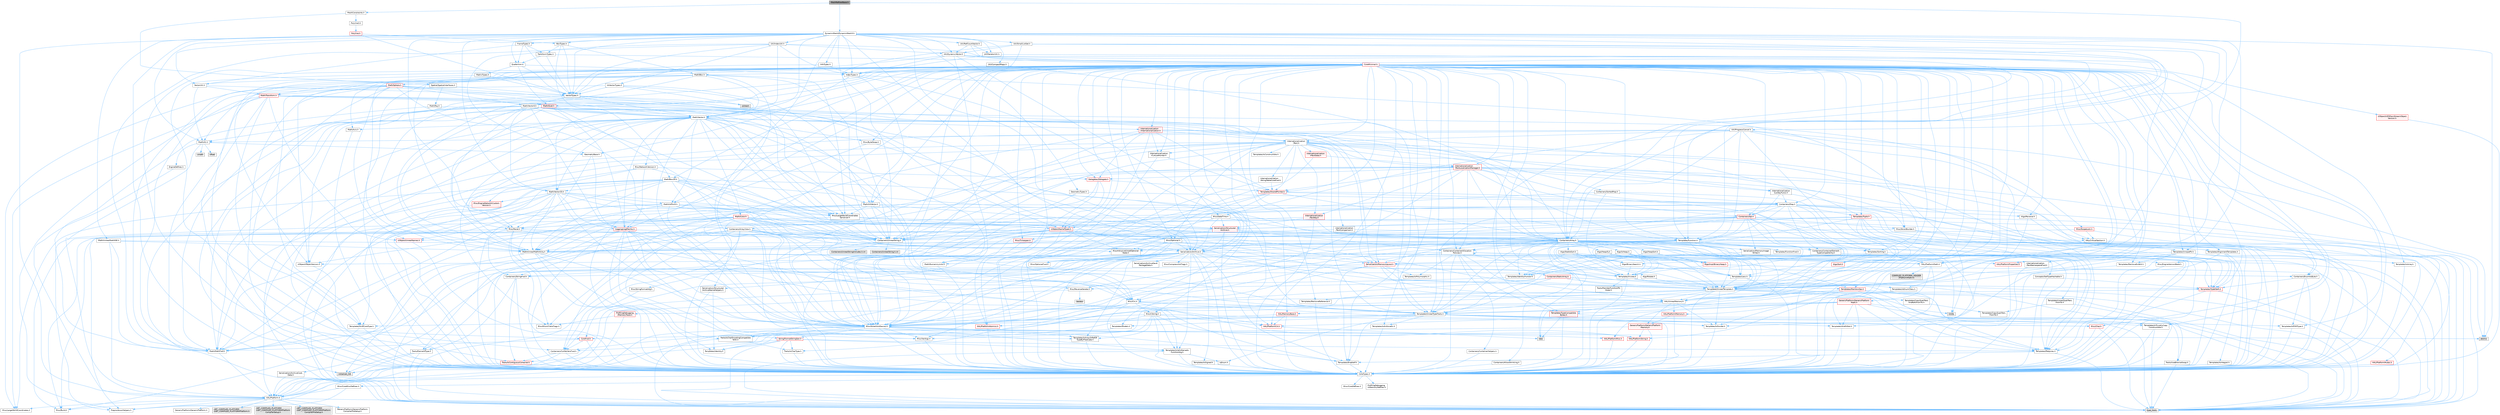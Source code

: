 digraph "MeshRefinerBase.h"
{
 // INTERACTIVE_SVG=YES
 // LATEX_PDF_SIZE
  bgcolor="transparent";
  edge [fontname=Helvetica,fontsize=10,labelfontname=Helvetica,labelfontsize=10];
  node [fontname=Helvetica,fontsize=10,shape=box,height=0.2,width=0.4];
  Node1 [id="Node000001",label="MeshRefinerBase.h",height=0.2,width=0.4,color="gray40", fillcolor="grey60", style="filled", fontcolor="black",tooltip=" "];
  Node1 -> Node2 [id="edge1_Node000001_Node000002",color="steelblue1",style="solid",tooltip=" "];
  Node2 [id="Node000002",label="DynamicMesh/DynamicMesh3.h",height=0.2,width=0.4,color="grey40", fillcolor="white", style="filled",URL="$d5/d34/DynamicMesh3_8h.html",tooltip=" "];
  Node2 -> Node3 [id="edge2_Node000002_Node000003",color="steelblue1",style="solid",tooltip=" "];
  Node3 [id="Node000003",label="BoxTypes.h",height=0.2,width=0.4,color="grey40", fillcolor="white", style="filled",URL="$d2/da2/BoxTypes_8h.html",tooltip=" "];
  Node3 -> Node4 [id="edge3_Node000003_Node000004",color="steelblue1",style="solid",tooltip=" "];
  Node4 [id="Node000004",label="Math/Box.h",height=0.2,width=0.4,color="grey40", fillcolor="white", style="filled",URL="$de/d0f/Box_8h.html",tooltip=" "];
  Node4 -> Node5 [id="edge4_Node000004_Node000005",color="steelblue1",style="solid",tooltip=" "];
  Node5 [id="Node000005",label="CoreTypes.h",height=0.2,width=0.4,color="grey40", fillcolor="white", style="filled",URL="$dc/dec/CoreTypes_8h.html",tooltip=" "];
  Node5 -> Node6 [id="edge5_Node000005_Node000006",color="steelblue1",style="solid",tooltip=" "];
  Node6 [id="Node000006",label="HAL/Platform.h",height=0.2,width=0.4,color="grey40", fillcolor="white", style="filled",URL="$d9/dd0/Platform_8h.html",tooltip=" "];
  Node6 -> Node7 [id="edge6_Node000006_Node000007",color="steelblue1",style="solid",tooltip=" "];
  Node7 [id="Node000007",label="Misc/Build.h",height=0.2,width=0.4,color="grey40", fillcolor="white", style="filled",URL="$d3/dbb/Build_8h.html",tooltip=" "];
  Node6 -> Node8 [id="edge7_Node000006_Node000008",color="steelblue1",style="solid",tooltip=" "];
  Node8 [id="Node000008",label="Misc/LargeWorldCoordinates.h",height=0.2,width=0.4,color="grey40", fillcolor="white", style="filled",URL="$d2/dcb/LargeWorldCoordinates_8h.html",tooltip=" "];
  Node6 -> Node9 [id="edge8_Node000006_Node000009",color="steelblue1",style="solid",tooltip=" "];
  Node9 [id="Node000009",label="type_traits",height=0.2,width=0.4,color="grey60", fillcolor="#E0E0E0", style="filled",tooltip=" "];
  Node6 -> Node10 [id="edge9_Node000006_Node000010",color="steelblue1",style="solid",tooltip=" "];
  Node10 [id="Node000010",label="PreprocessorHelpers.h",height=0.2,width=0.4,color="grey40", fillcolor="white", style="filled",URL="$db/ddb/PreprocessorHelpers_8h.html",tooltip=" "];
  Node6 -> Node11 [id="edge10_Node000006_Node000011",color="steelblue1",style="solid",tooltip=" "];
  Node11 [id="Node000011",label="UBT_COMPILED_PLATFORM\l/UBT_COMPILED_PLATFORMPlatform\lCompilerPreSetup.h",height=0.2,width=0.4,color="grey60", fillcolor="#E0E0E0", style="filled",tooltip=" "];
  Node6 -> Node12 [id="edge11_Node000006_Node000012",color="steelblue1",style="solid",tooltip=" "];
  Node12 [id="Node000012",label="GenericPlatform/GenericPlatform\lCompilerPreSetup.h",height=0.2,width=0.4,color="grey40", fillcolor="white", style="filled",URL="$d9/dc8/GenericPlatformCompilerPreSetup_8h.html",tooltip=" "];
  Node6 -> Node13 [id="edge12_Node000006_Node000013",color="steelblue1",style="solid",tooltip=" "];
  Node13 [id="Node000013",label="GenericPlatform/GenericPlatform.h",height=0.2,width=0.4,color="grey40", fillcolor="white", style="filled",URL="$d6/d84/GenericPlatform_8h.html",tooltip=" "];
  Node6 -> Node14 [id="edge13_Node000006_Node000014",color="steelblue1",style="solid",tooltip=" "];
  Node14 [id="Node000014",label="UBT_COMPILED_PLATFORM\l/UBT_COMPILED_PLATFORMPlatform.h",height=0.2,width=0.4,color="grey60", fillcolor="#E0E0E0", style="filled",tooltip=" "];
  Node6 -> Node15 [id="edge14_Node000006_Node000015",color="steelblue1",style="solid",tooltip=" "];
  Node15 [id="Node000015",label="UBT_COMPILED_PLATFORM\l/UBT_COMPILED_PLATFORMPlatform\lCompilerSetup.h",height=0.2,width=0.4,color="grey60", fillcolor="#E0E0E0", style="filled",tooltip=" "];
  Node5 -> Node16 [id="edge15_Node000005_Node000016",color="steelblue1",style="solid",tooltip=" "];
  Node16 [id="Node000016",label="ProfilingDebugging\l/UMemoryDefines.h",height=0.2,width=0.4,color="grey40", fillcolor="white", style="filled",URL="$d2/da2/UMemoryDefines_8h.html",tooltip=" "];
  Node5 -> Node17 [id="edge16_Node000005_Node000017",color="steelblue1",style="solid",tooltip=" "];
  Node17 [id="Node000017",label="Misc/CoreMiscDefines.h",height=0.2,width=0.4,color="grey40", fillcolor="white", style="filled",URL="$da/d38/CoreMiscDefines_8h.html",tooltip=" "];
  Node17 -> Node6 [id="edge17_Node000017_Node000006",color="steelblue1",style="solid",tooltip=" "];
  Node17 -> Node10 [id="edge18_Node000017_Node000010",color="steelblue1",style="solid",tooltip=" "];
  Node5 -> Node18 [id="edge19_Node000005_Node000018",color="steelblue1",style="solid",tooltip=" "];
  Node18 [id="Node000018",label="Misc/CoreDefines.h",height=0.2,width=0.4,color="grey40", fillcolor="white", style="filled",URL="$d3/dd2/CoreDefines_8h.html",tooltip=" "];
  Node4 -> Node19 [id="edge20_Node000004_Node000019",color="steelblue1",style="solid",tooltip=" "];
  Node19 [id="Node000019",label="Misc/AssertionMacros.h",height=0.2,width=0.4,color="grey40", fillcolor="white", style="filled",URL="$d0/dfa/AssertionMacros_8h.html",tooltip=" "];
  Node19 -> Node5 [id="edge21_Node000019_Node000005",color="steelblue1",style="solid",tooltip=" "];
  Node19 -> Node6 [id="edge22_Node000019_Node000006",color="steelblue1",style="solid",tooltip=" "];
  Node19 -> Node20 [id="edge23_Node000019_Node000020",color="steelblue1",style="solid",tooltip=" "];
  Node20 [id="Node000020",label="HAL/PlatformMisc.h",height=0.2,width=0.4,color="red", fillcolor="#FFF0F0", style="filled",URL="$d0/df5/PlatformMisc_8h.html",tooltip=" "];
  Node20 -> Node5 [id="edge24_Node000020_Node000005",color="steelblue1",style="solid",tooltip=" "];
  Node19 -> Node10 [id="edge25_Node000019_Node000010",color="steelblue1",style="solid",tooltip=" "];
  Node19 -> Node56 [id="edge26_Node000019_Node000056",color="steelblue1",style="solid",tooltip=" "];
  Node56 [id="Node000056",label="Templates/EnableIf.h",height=0.2,width=0.4,color="grey40", fillcolor="white", style="filled",URL="$d7/d60/EnableIf_8h.html",tooltip=" "];
  Node56 -> Node5 [id="edge27_Node000056_Node000005",color="steelblue1",style="solid",tooltip=" "];
  Node19 -> Node57 [id="edge28_Node000019_Node000057",color="steelblue1",style="solid",tooltip=" "];
  Node57 [id="Node000057",label="Templates/IsArrayOrRefOf\lTypeByPredicate.h",height=0.2,width=0.4,color="grey40", fillcolor="white", style="filled",URL="$d6/da1/IsArrayOrRefOfTypeByPredicate_8h.html",tooltip=" "];
  Node57 -> Node5 [id="edge29_Node000057_Node000005",color="steelblue1",style="solid",tooltip=" "];
  Node19 -> Node58 [id="edge30_Node000019_Node000058",color="steelblue1",style="solid",tooltip=" "];
  Node58 [id="Node000058",label="Templates/IsValidVariadic\lFunctionArg.h",height=0.2,width=0.4,color="grey40", fillcolor="white", style="filled",URL="$d0/dc8/IsValidVariadicFunctionArg_8h.html",tooltip=" "];
  Node58 -> Node5 [id="edge31_Node000058_Node000005",color="steelblue1",style="solid",tooltip=" "];
  Node58 -> Node59 [id="edge32_Node000058_Node000059",color="steelblue1",style="solid",tooltip=" "];
  Node59 [id="Node000059",label="IsEnum.h",height=0.2,width=0.4,color="grey40", fillcolor="white", style="filled",URL="$d4/de5/IsEnum_8h.html",tooltip=" "];
  Node58 -> Node9 [id="edge33_Node000058_Node000009",color="steelblue1",style="solid",tooltip=" "];
  Node19 -> Node60 [id="edge34_Node000019_Node000060",color="steelblue1",style="solid",tooltip=" "];
  Node60 [id="Node000060",label="Traits/IsCharEncodingCompatible\lWith.h",height=0.2,width=0.4,color="grey40", fillcolor="white", style="filled",URL="$df/dd1/IsCharEncodingCompatibleWith_8h.html",tooltip=" "];
  Node60 -> Node9 [id="edge35_Node000060_Node000009",color="steelblue1",style="solid",tooltip=" "];
  Node60 -> Node61 [id="edge36_Node000060_Node000061",color="steelblue1",style="solid",tooltip=" "];
  Node61 [id="Node000061",label="Traits/IsCharType.h",height=0.2,width=0.4,color="grey40", fillcolor="white", style="filled",URL="$db/d51/IsCharType_8h.html",tooltip=" "];
  Node61 -> Node5 [id="edge37_Node000061_Node000005",color="steelblue1",style="solid",tooltip=" "];
  Node19 -> Node62 [id="edge38_Node000019_Node000062",color="steelblue1",style="solid",tooltip=" "];
  Node62 [id="Node000062",label="Misc/VarArgs.h",height=0.2,width=0.4,color="grey40", fillcolor="white", style="filled",URL="$d5/d6f/VarArgs_8h.html",tooltip=" "];
  Node62 -> Node5 [id="edge39_Node000062_Node000005",color="steelblue1",style="solid",tooltip=" "];
  Node19 -> Node63 [id="edge40_Node000019_Node000063",color="steelblue1",style="solid",tooltip=" "];
  Node63 [id="Node000063",label="String/FormatStringSan.h",height=0.2,width=0.4,color="red", fillcolor="#FFF0F0", style="filled",URL="$d3/d8b/FormatStringSan_8h.html",tooltip=" "];
  Node63 -> Node9 [id="edge41_Node000063_Node000009",color="steelblue1",style="solid",tooltip=" "];
  Node63 -> Node5 [id="edge42_Node000063_Node000005",color="steelblue1",style="solid",tooltip=" "];
  Node63 -> Node64 [id="edge43_Node000063_Node000064",color="steelblue1",style="solid",tooltip=" "];
  Node64 [id="Node000064",label="Templates/Requires.h",height=0.2,width=0.4,color="grey40", fillcolor="white", style="filled",URL="$dc/d96/Requires_8h.html",tooltip=" "];
  Node64 -> Node56 [id="edge44_Node000064_Node000056",color="steelblue1",style="solid",tooltip=" "];
  Node64 -> Node9 [id="edge45_Node000064_Node000009",color="steelblue1",style="solid",tooltip=" "];
  Node63 -> Node65 [id="edge46_Node000063_Node000065",color="steelblue1",style="solid",tooltip=" "];
  Node65 [id="Node000065",label="Templates/Identity.h",height=0.2,width=0.4,color="grey40", fillcolor="white", style="filled",URL="$d0/dd5/Identity_8h.html",tooltip=" "];
  Node63 -> Node58 [id="edge47_Node000063_Node000058",color="steelblue1",style="solid",tooltip=" "];
  Node63 -> Node61 [id="edge48_Node000063_Node000061",color="steelblue1",style="solid",tooltip=" "];
  Node63 -> Node28 [id="edge49_Node000063_Node000028",color="steelblue1",style="solid",tooltip=" "];
  Node28 [id="Node000028",label="Containers/ContainersFwd.h",height=0.2,width=0.4,color="grey40", fillcolor="white", style="filled",URL="$d4/d0a/ContainersFwd_8h.html",tooltip=" "];
  Node28 -> Node6 [id="edge50_Node000028_Node000006",color="steelblue1",style="solid",tooltip=" "];
  Node28 -> Node5 [id="edge51_Node000028_Node000005",color="steelblue1",style="solid",tooltip=" "];
  Node28 -> Node25 [id="edge52_Node000028_Node000025",color="steelblue1",style="solid",tooltip=" "];
  Node25 [id="Node000025",label="Traits/IsContiguousContainer.h",height=0.2,width=0.4,color="red", fillcolor="#FFF0F0", style="filled",URL="$d5/d3c/IsContiguousContainer_8h.html",tooltip=" "];
  Node25 -> Node5 [id="edge53_Node000025_Node000005",color="steelblue1",style="solid",tooltip=" "];
  Node25 -> Node24 [id="edge54_Node000025_Node000024",color="steelblue1",style="solid",tooltip=" "];
  Node24 [id="Node000024",label="initializer_list",height=0.2,width=0.4,color="grey60", fillcolor="#E0E0E0", style="filled",tooltip=" "];
  Node19 -> Node69 [id="edge55_Node000019_Node000069",color="steelblue1",style="solid",tooltip=" "];
  Node69 [id="Node000069",label="atomic",height=0.2,width=0.4,color="grey60", fillcolor="#E0E0E0", style="filled",tooltip=" "];
  Node4 -> Node29 [id="edge56_Node000004_Node000029",color="steelblue1",style="solid",tooltip=" "];
  Node29 [id="Node000029",label="Math/MathFwd.h",height=0.2,width=0.4,color="grey40", fillcolor="white", style="filled",URL="$d2/d10/MathFwd_8h.html",tooltip=" "];
  Node29 -> Node6 [id="edge57_Node000029_Node000006",color="steelblue1",style="solid",tooltip=" "];
  Node4 -> Node70 [id="edge58_Node000004_Node000070",color="steelblue1",style="solid",tooltip=" "];
  Node70 [id="Node000070",label="Math/UnrealMathUtility.h",height=0.2,width=0.4,color="grey40", fillcolor="white", style="filled",URL="$db/db8/UnrealMathUtility_8h.html",tooltip=" "];
  Node70 -> Node5 [id="edge59_Node000070_Node000005",color="steelblue1",style="solid",tooltip=" "];
  Node70 -> Node19 [id="edge60_Node000070_Node000019",color="steelblue1",style="solid",tooltip=" "];
  Node70 -> Node71 [id="edge61_Node000070_Node000071",color="steelblue1",style="solid",tooltip=" "];
  Node71 [id="Node000071",label="HAL/PlatformMath.h",height=0.2,width=0.4,color="grey40", fillcolor="white", style="filled",URL="$dc/d53/PlatformMath_8h.html",tooltip=" "];
  Node71 -> Node5 [id="edge62_Node000071_Node000005",color="steelblue1",style="solid",tooltip=" "];
  Node71 -> Node72 [id="edge63_Node000071_Node000072",color="steelblue1",style="solid",tooltip=" "];
  Node72 [id="Node000072",label="GenericPlatform/GenericPlatform\lMath.h",height=0.2,width=0.4,color="red", fillcolor="#FFF0F0", style="filled",URL="$d5/d79/GenericPlatformMath_8h.html",tooltip=" "];
  Node72 -> Node5 [id="edge64_Node000072_Node000005",color="steelblue1",style="solid",tooltip=" "];
  Node72 -> Node28 [id="edge65_Node000072_Node000028",color="steelblue1",style="solid",tooltip=" "];
  Node72 -> Node32 [id="edge66_Node000072_Node000032",color="steelblue1",style="solid",tooltip=" "];
  Node32 [id="Node000032",label="HAL/PlatformCrt.h",height=0.2,width=0.4,color="red", fillcolor="#FFF0F0", style="filled",URL="$d8/d75/PlatformCrt_8h.html",tooltip=" "];
  Node32 -> Node33 [id="edge67_Node000032_Node000033",color="steelblue1",style="solid",tooltip=" "];
  Node33 [id="Node000033",label="new",height=0.2,width=0.4,color="grey60", fillcolor="#E0E0E0", style="filled",tooltip=" "];
  Node72 -> Node73 [id="edge68_Node000072_Node000073",color="steelblue1",style="solid",tooltip=" "];
  Node73 [id="Node000073",label="Templates/AndOrNot.h",height=0.2,width=0.4,color="grey40", fillcolor="white", style="filled",URL="$db/d0a/AndOrNot_8h.html",tooltip=" "];
  Node73 -> Node5 [id="edge69_Node000073_Node000005",color="steelblue1",style="solid",tooltip=" "];
  Node72 -> Node77 [id="edge70_Node000072_Node000077",color="steelblue1",style="solid",tooltip=" "];
  Node77 [id="Node000077",label="Templates/UnrealTypeTraits.h",height=0.2,width=0.4,color="grey40", fillcolor="white", style="filled",URL="$d2/d2d/UnrealTypeTraits_8h.html",tooltip=" "];
  Node77 -> Node5 [id="edge71_Node000077_Node000005",color="steelblue1",style="solid",tooltip=" "];
  Node77 -> Node78 [id="edge72_Node000077_Node000078",color="steelblue1",style="solid",tooltip=" "];
  Node78 [id="Node000078",label="Templates/IsPointer.h",height=0.2,width=0.4,color="grey40", fillcolor="white", style="filled",URL="$d7/d05/IsPointer_8h.html",tooltip=" "];
  Node78 -> Node5 [id="edge73_Node000078_Node000005",color="steelblue1",style="solid",tooltip=" "];
  Node77 -> Node19 [id="edge74_Node000077_Node000019",color="steelblue1",style="solid",tooltip=" "];
  Node77 -> Node73 [id="edge75_Node000077_Node000073",color="steelblue1",style="solid",tooltip=" "];
  Node77 -> Node56 [id="edge76_Node000077_Node000056",color="steelblue1",style="solid",tooltip=" "];
  Node77 -> Node79 [id="edge77_Node000077_Node000079",color="steelblue1",style="solid",tooltip=" "];
  Node79 [id="Node000079",label="Templates/IsArithmetic.h",height=0.2,width=0.4,color="grey40", fillcolor="white", style="filled",URL="$d2/d5d/IsArithmetic_8h.html",tooltip=" "];
  Node79 -> Node5 [id="edge78_Node000079_Node000005",color="steelblue1",style="solid",tooltip=" "];
  Node77 -> Node59 [id="edge79_Node000077_Node000059",color="steelblue1",style="solid",tooltip=" "];
  Node77 -> Node80 [id="edge80_Node000077_Node000080",color="steelblue1",style="solid",tooltip=" "];
  Node80 [id="Node000080",label="Templates/Models.h",height=0.2,width=0.4,color="grey40", fillcolor="white", style="filled",URL="$d3/d0c/Models_8h.html",tooltip=" "];
  Node80 -> Node65 [id="edge81_Node000080_Node000065",color="steelblue1",style="solid",tooltip=" "];
  Node77 -> Node81 [id="edge82_Node000077_Node000081",color="steelblue1",style="solid",tooltip=" "];
  Node81 [id="Node000081",label="Templates/IsPODType.h",height=0.2,width=0.4,color="grey40", fillcolor="white", style="filled",URL="$d7/db1/IsPODType_8h.html",tooltip=" "];
  Node81 -> Node5 [id="edge83_Node000081_Node000005",color="steelblue1",style="solid",tooltip=" "];
  Node77 -> Node82 [id="edge84_Node000077_Node000082",color="steelblue1",style="solid",tooltip=" "];
  Node82 [id="Node000082",label="Templates/IsUECoreType.h",height=0.2,width=0.4,color="grey40", fillcolor="white", style="filled",URL="$d1/db8/IsUECoreType_8h.html",tooltip=" "];
  Node82 -> Node5 [id="edge85_Node000082_Node000005",color="steelblue1",style="solid",tooltip=" "];
  Node82 -> Node9 [id="edge86_Node000082_Node000009",color="steelblue1",style="solid",tooltip=" "];
  Node77 -> Node83 [id="edge87_Node000077_Node000083",color="steelblue1",style="solid",tooltip=" "];
  Node83 [id="Node000083",label="Templates/IsTriviallyCopy\lConstructible.h",height=0.2,width=0.4,color="grey40", fillcolor="white", style="filled",URL="$d3/d78/IsTriviallyCopyConstructible_8h.html",tooltip=" "];
  Node83 -> Node5 [id="edge88_Node000083_Node000005",color="steelblue1",style="solid",tooltip=" "];
  Node83 -> Node9 [id="edge89_Node000083_Node000009",color="steelblue1",style="solid",tooltip=" "];
  Node72 -> Node64 [id="edge90_Node000072_Node000064",color="steelblue1",style="solid",tooltip=" "];
  Node72 -> Node87 [id="edge91_Node000072_Node000087",color="steelblue1",style="solid",tooltip=" "];
  Node87 [id="Node000087",label="Templates/TypeCompatible\lBytes.h",height=0.2,width=0.4,color="red", fillcolor="#FFF0F0", style="filled",URL="$df/d0a/TypeCompatibleBytes_8h.html",tooltip=" "];
  Node87 -> Node5 [id="edge92_Node000087_Node000005",color="steelblue1",style="solid",tooltip=" "];
  Node87 -> Node33 [id="edge93_Node000087_Node000033",color="steelblue1",style="solid",tooltip=" "];
  Node87 -> Node9 [id="edge94_Node000087_Node000009",color="steelblue1",style="solid",tooltip=" "];
  Node72 -> Node88 [id="edge95_Node000072_Node000088",color="steelblue1",style="solid",tooltip=" "];
  Node88 [id="Node000088",label="limits",height=0.2,width=0.4,color="grey60", fillcolor="#E0E0E0", style="filled",tooltip=" "];
  Node72 -> Node9 [id="edge96_Node000072_Node000009",color="steelblue1",style="solid",tooltip=" "];
  Node71 -> Node89 [id="edge97_Node000071_Node000089",color="steelblue1",style="solid",tooltip=" "];
  Node89 [id="Node000089",label="COMPILED_PLATFORM_HEADER\l(PlatformMath.h)",height=0.2,width=0.4,color="grey60", fillcolor="#E0E0E0", style="filled",tooltip=" "];
  Node70 -> Node29 [id="edge98_Node000070_Node000029",color="steelblue1",style="solid",tooltip=" "];
  Node70 -> Node65 [id="edge99_Node000070_Node000065",color="steelblue1",style="solid",tooltip=" "];
  Node70 -> Node64 [id="edge100_Node000070_Node000064",color="steelblue1",style="solid",tooltip=" "];
  Node4 -> Node90 [id="edge101_Node000004_Node000090",color="steelblue1",style="solid",tooltip=" "];
  Node90 [id="Node000090",label="Containers/UnrealString.h",height=0.2,width=0.4,color="grey40", fillcolor="white", style="filled",URL="$d5/dba/UnrealString_8h.html",tooltip=" "];
  Node90 -> Node91 [id="edge102_Node000090_Node000091",color="steelblue1",style="solid",tooltip=" "];
  Node91 [id="Node000091",label="Containers/UnrealStringIncludes.h.inl",height=0.2,width=0.4,color="grey60", fillcolor="#E0E0E0", style="filled",tooltip=" "];
  Node90 -> Node92 [id="edge103_Node000090_Node000092",color="steelblue1",style="solid",tooltip=" "];
  Node92 [id="Node000092",label="Containers/UnrealString.h.inl",height=0.2,width=0.4,color="grey60", fillcolor="#E0E0E0", style="filled",tooltip=" "];
  Node90 -> Node93 [id="edge104_Node000090_Node000093",color="steelblue1",style="solid",tooltip=" "];
  Node93 [id="Node000093",label="Misc/StringFormatArg.h",height=0.2,width=0.4,color="grey40", fillcolor="white", style="filled",URL="$d2/d16/StringFormatArg_8h.html",tooltip=" "];
  Node93 -> Node28 [id="edge105_Node000093_Node000028",color="steelblue1",style="solid",tooltip=" "];
  Node4 -> Node94 [id="edge106_Node000004_Node000094",color="steelblue1",style="solid",tooltip=" "];
  Node94 [id="Node000094",label="Math/Vector.h",height=0.2,width=0.4,color="grey40", fillcolor="white", style="filled",URL="$d6/dbe/Vector_8h.html",tooltip=" "];
  Node94 -> Node5 [id="edge107_Node000094_Node000005",color="steelblue1",style="solid",tooltip=" "];
  Node94 -> Node19 [id="edge108_Node000094_Node000019",color="steelblue1",style="solid",tooltip=" "];
  Node94 -> Node29 [id="edge109_Node000094_Node000029",color="steelblue1",style="solid",tooltip=" "];
  Node94 -> Node42 [id="edge110_Node000094_Node000042",color="steelblue1",style="solid",tooltip=" "];
  Node42 [id="Node000042",label="Math/NumericLimits.h",height=0.2,width=0.4,color="grey40", fillcolor="white", style="filled",URL="$df/d1b/NumericLimits_8h.html",tooltip=" "];
  Node42 -> Node5 [id="edge111_Node000042_Node000005",color="steelblue1",style="solid",tooltip=" "];
  Node94 -> Node95 [id="edge112_Node000094_Node000095",color="steelblue1",style="solid",tooltip=" "];
  Node95 [id="Node000095",label="Misc/Crc.h",height=0.2,width=0.4,color="grey40", fillcolor="white", style="filled",URL="$d4/dd2/Crc_8h.html",tooltip=" "];
  Node95 -> Node5 [id="edge113_Node000095_Node000005",color="steelblue1",style="solid",tooltip=" "];
  Node95 -> Node96 [id="edge114_Node000095_Node000096",color="steelblue1",style="solid",tooltip=" "];
  Node96 [id="Node000096",label="HAL/PlatformString.h",height=0.2,width=0.4,color="red", fillcolor="#FFF0F0", style="filled",URL="$db/db5/PlatformString_8h.html",tooltip=" "];
  Node96 -> Node5 [id="edge115_Node000096_Node000005",color="steelblue1",style="solid",tooltip=" "];
  Node95 -> Node19 [id="edge116_Node000095_Node000019",color="steelblue1",style="solid",tooltip=" "];
  Node95 -> Node98 [id="edge117_Node000095_Node000098",color="steelblue1",style="solid",tooltip=" "];
  Node98 [id="Node000098",label="Misc/CString.h",height=0.2,width=0.4,color="grey40", fillcolor="white", style="filled",URL="$d2/d49/CString_8h.html",tooltip=" "];
  Node98 -> Node5 [id="edge118_Node000098_Node000005",color="steelblue1",style="solid",tooltip=" "];
  Node98 -> Node32 [id="edge119_Node000098_Node000032",color="steelblue1",style="solid",tooltip=" "];
  Node98 -> Node96 [id="edge120_Node000098_Node000096",color="steelblue1",style="solid",tooltip=" "];
  Node98 -> Node19 [id="edge121_Node000098_Node000019",color="steelblue1",style="solid",tooltip=" "];
  Node98 -> Node99 [id="edge122_Node000098_Node000099",color="steelblue1",style="solid",tooltip=" "];
  Node99 [id="Node000099",label="Misc/Char.h",height=0.2,width=0.4,color="red", fillcolor="#FFF0F0", style="filled",URL="$d0/d58/Char_8h.html",tooltip=" "];
  Node99 -> Node5 [id="edge123_Node000099_Node000005",color="steelblue1",style="solid",tooltip=" "];
  Node99 -> Node9 [id="edge124_Node000099_Node000009",color="steelblue1",style="solid",tooltip=" "];
  Node98 -> Node62 [id="edge125_Node000098_Node000062",color="steelblue1",style="solid",tooltip=" "];
  Node98 -> Node57 [id="edge126_Node000098_Node000057",color="steelblue1",style="solid",tooltip=" "];
  Node98 -> Node58 [id="edge127_Node000098_Node000058",color="steelblue1",style="solid",tooltip=" "];
  Node98 -> Node60 [id="edge128_Node000098_Node000060",color="steelblue1",style="solid",tooltip=" "];
  Node95 -> Node99 [id="edge129_Node000095_Node000099",color="steelblue1",style="solid",tooltip=" "];
  Node95 -> Node77 [id="edge130_Node000095_Node000077",color="steelblue1",style="solid",tooltip=" "];
  Node95 -> Node61 [id="edge131_Node000095_Node000061",color="steelblue1",style="solid",tooltip=" "];
  Node94 -> Node70 [id="edge132_Node000094_Node000070",color="steelblue1",style="solid",tooltip=" "];
  Node94 -> Node90 [id="edge133_Node000094_Node000090",color="steelblue1",style="solid",tooltip=" "];
  Node94 -> Node103 [id="edge134_Node000094_Node000103",color="steelblue1",style="solid",tooltip=" "];
  Node103 [id="Node000103",label="Misc/Parse.h",height=0.2,width=0.4,color="grey40", fillcolor="white", style="filled",URL="$dc/d71/Parse_8h.html",tooltip=" "];
  Node103 -> Node22 [id="edge135_Node000103_Node000022",color="steelblue1",style="solid",tooltip=" "];
  Node22 [id="Node000022",label="Containers/StringFwd.h",height=0.2,width=0.4,color="grey40", fillcolor="white", style="filled",URL="$df/d37/StringFwd_8h.html",tooltip=" "];
  Node22 -> Node5 [id="edge136_Node000022_Node000005",color="steelblue1",style="solid",tooltip=" "];
  Node22 -> Node23 [id="edge137_Node000022_Node000023",color="steelblue1",style="solid",tooltip=" "];
  Node23 [id="Node000023",label="Traits/ElementType.h",height=0.2,width=0.4,color="grey40", fillcolor="white", style="filled",URL="$d5/d4f/ElementType_8h.html",tooltip=" "];
  Node23 -> Node6 [id="edge138_Node000023_Node000006",color="steelblue1",style="solid",tooltip=" "];
  Node23 -> Node24 [id="edge139_Node000023_Node000024",color="steelblue1",style="solid",tooltip=" "];
  Node23 -> Node9 [id="edge140_Node000023_Node000009",color="steelblue1",style="solid",tooltip=" "];
  Node22 -> Node25 [id="edge141_Node000022_Node000025",color="steelblue1",style="solid",tooltip=" "];
  Node103 -> Node90 [id="edge142_Node000103_Node000090",color="steelblue1",style="solid",tooltip=" "];
  Node103 -> Node5 [id="edge143_Node000103_Node000005",color="steelblue1",style="solid",tooltip=" "];
  Node103 -> Node32 [id="edge144_Node000103_Node000032",color="steelblue1",style="solid",tooltip=" "];
  Node103 -> Node7 [id="edge145_Node000103_Node000007",color="steelblue1",style="solid",tooltip=" "];
  Node103 -> Node44 [id="edge146_Node000103_Node000044",color="steelblue1",style="solid",tooltip=" "];
  Node44 [id="Node000044",label="Misc/EnumClassFlags.h",height=0.2,width=0.4,color="grey40", fillcolor="white", style="filled",URL="$d8/de7/EnumClassFlags_8h.html",tooltip=" "];
  Node103 -> Node104 [id="edge147_Node000103_Node000104",color="steelblue1",style="solid",tooltip=" "];
  Node104 [id="Node000104",label="Templates/Function.h",height=0.2,width=0.4,color="grey40", fillcolor="white", style="filled",URL="$df/df5/Function_8h.html",tooltip=" "];
  Node104 -> Node5 [id="edge148_Node000104_Node000005",color="steelblue1",style="solid",tooltip=" "];
  Node104 -> Node19 [id="edge149_Node000104_Node000019",color="steelblue1",style="solid",tooltip=" "];
  Node104 -> Node105 [id="edge150_Node000104_Node000105",color="steelblue1",style="solid",tooltip=" "];
  Node105 [id="Node000105",label="Misc/IntrusiveUnsetOptional\lState.h",height=0.2,width=0.4,color="grey40", fillcolor="white", style="filled",URL="$d2/d0a/IntrusiveUnsetOptionalState_8h.html",tooltip=" "];
  Node105 -> Node106 [id="edge151_Node000105_Node000106",color="steelblue1",style="solid",tooltip=" "];
  Node106 [id="Node000106",label="Misc/OptionalFwd.h",height=0.2,width=0.4,color="grey40", fillcolor="white", style="filled",URL="$dc/d50/OptionalFwd_8h.html",tooltip=" "];
  Node104 -> Node107 [id="edge152_Node000104_Node000107",color="steelblue1",style="solid",tooltip=" "];
  Node107 [id="Node000107",label="HAL/UnrealMemory.h",height=0.2,width=0.4,color="grey40", fillcolor="white", style="filled",URL="$d9/d96/UnrealMemory_8h.html",tooltip=" "];
  Node107 -> Node5 [id="edge153_Node000107_Node000005",color="steelblue1",style="solid",tooltip=" "];
  Node107 -> Node108 [id="edge154_Node000107_Node000108",color="steelblue1",style="solid",tooltip=" "];
  Node108 [id="Node000108",label="GenericPlatform/GenericPlatform\lMemory.h",height=0.2,width=0.4,color="red", fillcolor="#FFF0F0", style="filled",URL="$dd/d22/GenericPlatformMemory_8h.html",tooltip=" "];
  Node108 -> Node27 [id="edge155_Node000108_Node000027",color="steelblue1",style="solid",tooltip=" "];
  Node27 [id="Node000027",label="CoreFwd.h",height=0.2,width=0.4,color="red", fillcolor="#FFF0F0", style="filled",URL="$d1/d1e/CoreFwd_8h.html",tooltip=" "];
  Node27 -> Node5 [id="edge156_Node000027_Node000005",color="steelblue1",style="solid",tooltip=" "];
  Node27 -> Node28 [id="edge157_Node000027_Node000028",color="steelblue1",style="solid",tooltip=" "];
  Node27 -> Node29 [id="edge158_Node000027_Node000029",color="steelblue1",style="solid",tooltip=" "];
  Node108 -> Node5 [id="edge159_Node000108_Node000005",color="steelblue1",style="solid",tooltip=" "];
  Node108 -> Node96 [id="edge160_Node000108_Node000096",color="steelblue1",style="solid",tooltip=" "];
  Node107 -> Node109 [id="edge161_Node000107_Node000109",color="steelblue1",style="solid",tooltip=" "];
  Node109 [id="Node000109",label="HAL/MemoryBase.h",height=0.2,width=0.4,color="red", fillcolor="#FFF0F0", style="filled",URL="$d6/d9f/MemoryBase_8h.html",tooltip=" "];
  Node109 -> Node5 [id="edge162_Node000109_Node000005",color="steelblue1",style="solid",tooltip=" "];
  Node109 -> Node49 [id="edge163_Node000109_Node000049",color="steelblue1",style="solid",tooltip=" "];
  Node49 [id="Node000049",label="HAL/PlatformAtomics.h",height=0.2,width=0.4,color="red", fillcolor="#FFF0F0", style="filled",URL="$d3/d36/PlatformAtomics_8h.html",tooltip=" "];
  Node49 -> Node5 [id="edge164_Node000049_Node000005",color="steelblue1",style="solid",tooltip=" "];
  Node109 -> Node32 [id="edge165_Node000109_Node000032",color="steelblue1",style="solid",tooltip=" "];
  Node107 -> Node118 [id="edge166_Node000107_Node000118",color="steelblue1",style="solid",tooltip=" "];
  Node118 [id="Node000118",label="HAL/PlatformMemory.h",height=0.2,width=0.4,color="red", fillcolor="#FFF0F0", style="filled",URL="$de/d68/PlatformMemory_8h.html",tooltip=" "];
  Node118 -> Node5 [id="edge167_Node000118_Node000005",color="steelblue1",style="solid",tooltip=" "];
  Node118 -> Node108 [id="edge168_Node000118_Node000108",color="steelblue1",style="solid",tooltip=" "];
  Node107 -> Node120 [id="edge169_Node000107_Node000120",color="steelblue1",style="solid",tooltip=" "];
  Node120 [id="Node000120",label="ProfilingDebugging\l/MemoryTrace.h",height=0.2,width=0.4,color="red", fillcolor="#FFF0F0", style="filled",URL="$da/dd7/MemoryTrace_8h.html",tooltip=" "];
  Node120 -> Node6 [id="edge170_Node000120_Node000006",color="steelblue1",style="solid",tooltip=" "];
  Node120 -> Node44 [id="edge171_Node000120_Node000044",color="steelblue1",style="solid",tooltip=" "];
  Node107 -> Node78 [id="edge172_Node000107_Node000078",color="steelblue1",style="solid",tooltip=" "];
  Node104 -> Node121 [id="edge173_Node000104_Node000121",color="steelblue1",style="solid",tooltip=" "];
  Node121 [id="Node000121",label="Templates/FunctionFwd.h",height=0.2,width=0.4,color="grey40", fillcolor="white", style="filled",URL="$d6/d54/FunctionFwd_8h.html",tooltip=" "];
  Node104 -> Node77 [id="edge174_Node000104_Node000077",color="steelblue1",style="solid",tooltip=" "];
  Node104 -> Node122 [id="edge175_Node000104_Node000122",color="steelblue1",style="solid",tooltip=" "];
  Node122 [id="Node000122",label="Templates/Invoke.h",height=0.2,width=0.4,color="grey40", fillcolor="white", style="filled",URL="$d7/deb/Invoke_8h.html",tooltip=" "];
  Node122 -> Node5 [id="edge176_Node000122_Node000005",color="steelblue1",style="solid",tooltip=" "];
  Node122 -> Node123 [id="edge177_Node000122_Node000123",color="steelblue1",style="solid",tooltip=" "];
  Node123 [id="Node000123",label="Traits/MemberFunctionPtr\lOuter.h",height=0.2,width=0.4,color="grey40", fillcolor="white", style="filled",URL="$db/da7/MemberFunctionPtrOuter_8h.html",tooltip=" "];
  Node122 -> Node124 [id="edge178_Node000122_Node000124",color="steelblue1",style="solid",tooltip=" "];
  Node124 [id="Node000124",label="Templates/UnrealTemplate.h",height=0.2,width=0.4,color="grey40", fillcolor="white", style="filled",URL="$d4/d24/UnrealTemplate_8h.html",tooltip=" "];
  Node124 -> Node5 [id="edge179_Node000124_Node000005",color="steelblue1",style="solid",tooltip=" "];
  Node124 -> Node78 [id="edge180_Node000124_Node000078",color="steelblue1",style="solid",tooltip=" "];
  Node124 -> Node107 [id="edge181_Node000124_Node000107",color="steelblue1",style="solid",tooltip=" "];
  Node124 -> Node125 [id="edge182_Node000124_Node000125",color="steelblue1",style="solid",tooltip=" "];
  Node125 [id="Node000125",label="Templates/CopyQualifiers\lAndRefsFromTo.h",height=0.2,width=0.4,color="grey40", fillcolor="white", style="filled",URL="$d3/db3/CopyQualifiersAndRefsFromTo_8h.html",tooltip=" "];
  Node125 -> Node126 [id="edge183_Node000125_Node000126",color="steelblue1",style="solid",tooltip=" "];
  Node126 [id="Node000126",label="Templates/CopyQualifiers\lFromTo.h",height=0.2,width=0.4,color="grey40", fillcolor="white", style="filled",URL="$d5/db4/CopyQualifiersFromTo_8h.html",tooltip=" "];
  Node124 -> Node77 [id="edge184_Node000124_Node000077",color="steelblue1",style="solid",tooltip=" "];
  Node124 -> Node75 [id="edge185_Node000124_Node000075",color="steelblue1",style="solid",tooltip=" "];
  Node75 [id="Node000075",label="Templates/RemoveReference.h",height=0.2,width=0.4,color="grey40", fillcolor="white", style="filled",URL="$da/dbe/RemoveReference_8h.html",tooltip=" "];
  Node75 -> Node5 [id="edge186_Node000075_Node000005",color="steelblue1",style="solid",tooltip=" "];
  Node124 -> Node64 [id="edge187_Node000124_Node000064",color="steelblue1",style="solid",tooltip=" "];
  Node124 -> Node87 [id="edge188_Node000124_Node000087",color="steelblue1",style="solid",tooltip=" "];
  Node124 -> Node65 [id="edge189_Node000124_Node000065",color="steelblue1",style="solid",tooltip=" "];
  Node124 -> Node25 [id="edge190_Node000124_Node000025",color="steelblue1",style="solid",tooltip=" "];
  Node124 -> Node127 [id="edge191_Node000124_Node000127",color="steelblue1",style="solid",tooltip=" "];
  Node127 [id="Node000127",label="Traits/UseBitwiseSwap.h",height=0.2,width=0.4,color="grey40", fillcolor="white", style="filled",URL="$db/df3/UseBitwiseSwap_8h.html",tooltip=" "];
  Node127 -> Node5 [id="edge192_Node000127_Node000005",color="steelblue1",style="solid",tooltip=" "];
  Node127 -> Node9 [id="edge193_Node000127_Node000009",color="steelblue1",style="solid",tooltip=" "];
  Node124 -> Node9 [id="edge194_Node000124_Node000009",color="steelblue1",style="solid",tooltip=" "];
  Node122 -> Node9 [id="edge195_Node000122_Node000009",color="steelblue1",style="solid",tooltip=" "];
  Node104 -> Node124 [id="edge196_Node000104_Node000124",color="steelblue1",style="solid",tooltip=" "];
  Node104 -> Node64 [id="edge197_Node000104_Node000064",color="steelblue1",style="solid",tooltip=" "];
  Node104 -> Node70 [id="edge198_Node000104_Node000070",color="steelblue1",style="solid",tooltip=" "];
  Node104 -> Node33 [id="edge199_Node000104_Node000033",color="steelblue1",style="solid",tooltip=" "];
  Node104 -> Node9 [id="edge200_Node000104_Node000009",color="steelblue1",style="solid",tooltip=" "];
  Node94 -> Node128 [id="edge201_Node000094_Node000128",color="steelblue1",style="solid",tooltip=" "];
  Node128 [id="Node000128",label="Misc/LargeWorldCoordinates\lSerializer.h",height=0.2,width=0.4,color="grey40", fillcolor="white", style="filled",URL="$d7/df9/LargeWorldCoordinatesSerializer_8h.html",tooltip=" "];
  Node128 -> Node129 [id="edge202_Node000128_Node000129",color="steelblue1",style="solid",tooltip=" "];
  Node129 [id="Node000129",label="UObject/NameTypes.h",height=0.2,width=0.4,color="red", fillcolor="#FFF0F0", style="filled",URL="$d6/d35/NameTypes_8h.html",tooltip=" "];
  Node129 -> Node5 [id="edge203_Node000129_Node000005",color="steelblue1",style="solid",tooltip=" "];
  Node129 -> Node19 [id="edge204_Node000129_Node000019",color="steelblue1",style="solid",tooltip=" "];
  Node129 -> Node107 [id="edge205_Node000129_Node000107",color="steelblue1",style="solid",tooltip=" "];
  Node129 -> Node77 [id="edge206_Node000129_Node000077",color="steelblue1",style="solid",tooltip=" "];
  Node129 -> Node124 [id="edge207_Node000129_Node000124",color="steelblue1",style="solid",tooltip=" "];
  Node129 -> Node90 [id="edge208_Node000129_Node000090",color="steelblue1",style="solid",tooltip=" "];
  Node129 -> Node130 [id="edge209_Node000129_Node000130",color="steelblue1",style="solid",tooltip=" "];
  Node130 [id="Node000130",label="HAL/CriticalSection.h",height=0.2,width=0.4,color="grey40", fillcolor="white", style="filled",URL="$d6/d90/CriticalSection_8h.html",tooltip=" "];
  Node130 -> Node131 [id="edge210_Node000130_Node000131",color="steelblue1",style="solid",tooltip=" "];
  Node131 [id="Node000131",label="HAL/PlatformMutex.h",height=0.2,width=0.4,color="red", fillcolor="#FFF0F0", style="filled",URL="$d9/d0b/PlatformMutex_8h.html",tooltip=" "];
  Node131 -> Node5 [id="edge211_Node000131_Node000005",color="steelblue1",style="solid",tooltip=" "];
  Node129 -> Node22 [id="edge212_Node000129_Node000022",color="steelblue1",style="solid",tooltip=" "];
  Node129 -> Node180 [id="edge213_Node000129_Node000180",color="steelblue1",style="solid",tooltip=" "];
  Node180 [id="Node000180",label="UObject/UnrealNames.h",height=0.2,width=0.4,color="red", fillcolor="#FFF0F0", style="filled",URL="$d8/db1/UnrealNames_8h.html",tooltip=" "];
  Node180 -> Node5 [id="edge214_Node000180_Node000005",color="steelblue1",style="solid",tooltip=" "];
  Node129 -> Node154 [id="edge215_Node000129_Node000154",color="steelblue1",style="solid",tooltip=" "];
  Node154 [id="Node000154",label="Serialization/MemoryLayout.h",height=0.2,width=0.4,color="red", fillcolor="#FFF0F0", style="filled",URL="$d7/d66/MemoryLayout_8h.html",tooltip=" "];
  Node154 -> Node157 [id="edge216_Node000154_Node000157",color="steelblue1",style="solid",tooltip=" "];
  Node157 [id="Node000157",label="Containers/EnumAsByte.h",height=0.2,width=0.4,color="grey40", fillcolor="white", style="filled",URL="$d6/d9a/EnumAsByte_8h.html",tooltip=" "];
  Node157 -> Node5 [id="edge217_Node000157_Node000005",color="steelblue1",style="solid",tooltip=" "];
  Node157 -> Node81 [id="edge218_Node000157_Node000081",color="steelblue1",style="solid",tooltip=" "];
  Node157 -> Node158 [id="edge219_Node000157_Node000158",color="steelblue1",style="solid",tooltip=" "];
  Node158 [id="Node000158",label="Templates/TypeHash.h",height=0.2,width=0.4,color="red", fillcolor="#FFF0F0", style="filled",URL="$d1/d62/TypeHash_8h.html",tooltip=" "];
  Node158 -> Node5 [id="edge220_Node000158_Node000005",color="steelblue1",style="solid",tooltip=" "];
  Node158 -> Node64 [id="edge221_Node000158_Node000064",color="steelblue1",style="solid",tooltip=" "];
  Node158 -> Node95 [id="edge222_Node000158_Node000095",color="steelblue1",style="solid",tooltip=" "];
  Node158 -> Node9 [id="edge223_Node000158_Node000009",color="steelblue1",style="solid",tooltip=" "];
  Node154 -> Node22 [id="edge224_Node000154_Node000022",color="steelblue1",style="solid",tooltip=" "];
  Node154 -> Node107 [id="edge225_Node000154_Node000107",color="steelblue1",style="solid",tooltip=" "];
  Node154 -> Node56 [id="edge226_Node000154_Node000056",color="steelblue1",style="solid",tooltip=" "];
  Node154 -> Node136 [id="edge227_Node000154_Node000136",color="steelblue1",style="solid",tooltip=" "];
  Node136 [id="Node000136",label="Templates/IsPolymorphic.h",height=0.2,width=0.4,color="grey40", fillcolor="white", style="filled",URL="$dc/d20/IsPolymorphic_8h.html",tooltip=" "];
  Node154 -> Node80 [id="edge228_Node000154_Node000080",color="steelblue1",style="solid",tooltip=" "];
  Node154 -> Node124 [id="edge229_Node000154_Node000124",color="steelblue1",style="solid",tooltip=" "];
  Node129 -> Node105 [id="edge230_Node000129_Node000105",color="steelblue1",style="solid",tooltip=" "];
  Node128 -> Node152 [id="edge231_Node000128_Node000152",color="steelblue1",style="solid",tooltip=" "];
  Node152 [id="Node000152",label="UObject/ObjectVersion.h",height=0.2,width=0.4,color="grey40", fillcolor="white", style="filled",URL="$da/d63/ObjectVersion_8h.html",tooltip=" "];
  Node152 -> Node5 [id="edge232_Node000152_Node000005",color="steelblue1",style="solid",tooltip=" "];
  Node128 -> Node188 [id="edge233_Node000128_Node000188",color="steelblue1",style="solid",tooltip=" "];
  Node188 [id="Node000188",label="Serialization/Structured\lArchive.h",height=0.2,width=0.4,color="red", fillcolor="#FFF0F0", style="filled",URL="$d9/d1e/StructuredArchive_8h.html",tooltip=" "];
  Node188 -> Node138 [id="edge234_Node000188_Node000138",color="steelblue1",style="solid",tooltip=" "];
  Node138 [id="Node000138",label="Containers/Array.h",height=0.2,width=0.4,color="grey40", fillcolor="white", style="filled",URL="$df/dd0/Array_8h.html",tooltip=" "];
  Node138 -> Node5 [id="edge235_Node000138_Node000005",color="steelblue1",style="solid",tooltip=" "];
  Node138 -> Node19 [id="edge236_Node000138_Node000019",color="steelblue1",style="solid",tooltip=" "];
  Node138 -> Node105 [id="edge237_Node000138_Node000105",color="steelblue1",style="solid",tooltip=" "];
  Node138 -> Node139 [id="edge238_Node000138_Node000139",color="steelblue1",style="solid",tooltip=" "];
  Node139 [id="Node000139",label="Misc/ReverseIterate.h",height=0.2,width=0.4,color="grey40", fillcolor="white", style="filled",URL="$db/de3/ReverseIterate_8h.html",tooltip=" "];
  Node139 -> Node6 [id="edge239_Node000139_Node000006",color="steelblue1",style="solid",tooltip=" "];
  Node139 -> Node140 [id="edge240_Node000139_Node000140",color="steelblue1",style="solid",tooltip=" "];
  Node140 [id="Node000140",label="iterator",height=0.2,width=0.4,color="grey60", fillcolor="#E0E0E0", style="filled",tooltip=" "];
  Node138 -> Node107 [id="edge241_Node000138_Node000107",color="steelblue1",style="solid",tooltip=" "];
  Node138 -> Node77 [id="edge242_Node000138_Node000077",color="steelblue1",style="solid",tooltip=" "];
  Node138 -> Node124 [id="edge243_Node000138_Node000124",color="steelblue1",style="solid",tooltip=" "];
  Node138 -> Node141 [id="edge244_Node000138_Node000141",color="steelblue1",style="solid",tooltip=" "];
  Node141 [id="Node000141",label="Containers/AllowShrinking.h",height=0.2,width=0.4,color="grey40", fillcolor="white", style="filled",URL="$d7/d1a/AllowShrinking_8h.html",tooltip=" "];
  Node141 -> Node5 [id="edge245_Node000141_Node000005",color="steelblue1",style="solid",tooltip=" "];
  Node138 -> Node134 [id="edge246_Node000138_Node000134",color="steelblue1",style="solid",tooltip=" "];
  Node134 [id="Node000134",label="Containers/ContainerAllocation\lPolicies.h",height=0.2,width=0.4,color="grey40", fillcolor="white", style="filled",URL="$d7/dff/ContainerAllocationPolicies_8h.html",tooltip=" "];
  Node134 -> Node5 [id="edge247_Node000134_Node000005",color="steelblue1",style="solid",tooltip=" "];
  Node134 -> Node135 [id="edge248_Node000134_Node000135",color="steelblue1",style="solid",tooltip=" "];
  Node135 [id="Node000135",label="Containers/ContainerHelpers.h",height=0.2,width=0.4,color="grey40", fillcolor="white", style="filled",URL="$d7/d33/ContainerHelpers_8h.html",tooltip=" "];
  Node135 -> Node5 [id="edge249_Node000135_Node000005",color="steelblue1",style="solid",tooltip=" "];
  Node134 -> Node134 [id="edge250_Node000134_Node000134",color="steelblue1",style="solid",tooltip=" "];
  Node134 -> Node71 [id="edge251_Node000134_Node000071",color="steelblue1",style="solid",tooltip=" "];
  Node134 -> Node107 [id="edge252_Node000134_Node000107",color="steelblue1",style="solid",tooltip=" "];
  Node134 -> Node42 [id="edge253_Node000134_Node000042",color="steelblue1",style="solid",tooltip=" "];
  Node134 -> Node19 [id="edge254_Node000134_Node000019",color="steelblue1",style="solid",tooltip=" "];
  Node134 -> Node136 [id="edge255_Node000134_Node000136",color="steelblue1",style="solid",tooltip=" "];
  Node134 -> Node137 [id="edge256_Node000134_Node000137",color="steelblue1",style="solid",tooltip=" "];
  Node137 [id="Node000137",label="Templates/MemoryOps.h",height=0.2,width=0.4,color="red", fillcolor="#FFF0F0", style="filled",URL="$db/dea/MemoryOps_8h.html",tooltip=" "];
  Node137 -> Node5 [id="edge257_Node000137_Node000005",color="steelblue1",style="solid",tooltip=" "];
  Node137 -> Node107 [id="edge258_Node000137_Node000107",color="steelblue1",style="solid",tooltip=" "];
  Node137 -> Node83 [id="edge259_Node000137_Node000083",color="steelblue1",style="solid",tooltip=" "];
  Node137 -> Node64 [id="edge260_Node000137_Node000064",color="steelblue1",style="solid",tooltip=" "];
  Node137 -> Node77 [id="edge261_Node000137_Node000077",color="steelblue1",style="solid",tooltip=" "];
  Node137 -> Node127 [id="edge262_Node000137_Node000127",color="steelblue1",style="solid",tooltip=" "];
  Node137 -> Node33 [id="edge263_Node000137_Node000033",color="steelblue1",style="solid",tooltip=" "];
  Node137 -> Node9 [id="edge264_Node000137_Node000009",color="steelblue1",style="solid",tooltip=" "];
  Node134 -> Node87 [id="edge265_Node000134_Node000087",color="steelblue1",style="solid",tooltip=" "];
  Node134 -> Node9 [id="edge266_Node000134_Node000009",color="steelblue1",style="solid",tooltip=" "];
  Node138 -> Node142 [id="edge267_Node000138_Node000142",color="steelblue1",style="solid",tooltip=" "];
  Node142 [id="Node000142",label="Containers/ContainerElement\lTypeCompatibility.h",height=0.2,width=0.4,color="grey40", fillcolor="white", style="filled",URL="$df/ddf/ContainerElementTypeCompatibility_8h.html",tooltip=" "];
  Node142 -> Node5 [id="edge268_Node000142_Node000005",color="steelblue1",style="solid",tooltip=" "];
  Node142 -> Node77 [id="edge269_Node000142_Node000077",color="steelblue1",style="solid",tooltip=" "];
  Node138 -> Node143 [id="edge270_Node000138_Node000143",color="steelblue1",style="solid",tooltip=" "];
  Node143 [id="Node000143",label="Serialization/Archive.h",height=0.2,width=0.4,color="grey40", fillcolor="white", style="filled",URL="$d7/d3b/Archive_8h.html",tooltip=" "];
  Node143 -> Node27 [id="edge271_Node000143_Node000027",color="steelblue1",style="solid",tooltip=" "];
  Node143 -> Node5 [id="edge272_Node000143_Node000005",color="steelblue1",style="solid",tooltip=" "];
  Node143 -> Node144 [id="edge273_Node000143_Node000144",color="steelblue1",style="solid",tooltip=" "];
  Node144 [id="Node000144",label="HAL/PlatformProperties.h",height=0.2,width=0.4,color="red", fillcolor="#FFF0F0", style="filled",URL="$d9/db0/PlatformProperties_8h.html",tooltip=" "];
  Node144 -> Node5 [id="edge274_Node000144_Node000005",color="steelblue1",style="solid",tooltip=" "];
  Node143 -> Node147 [id="edge275_Node000143_Node000147",color="steelblue1",style="solid",tooltip=" "];
  Node147 [id="Node000147",label="Internationalization\l/TextNamespaceFwd.h",height=0.2,width=0.4,color="grey40", fillcolor="white", style="filled",URL="$d8/d97/TextNamespaceFwd_8h.html",tooltip=" "];
  Node147 -> Node5 [id="edge276_Node000147_Node000005",color="steelblue1",style="solid",tooltip=" "];
  Node143 -> Node29 [id="edge277_Node000143_Node000029",color="steelblue1",style="solid",tooltip=" "];
  Node143 -> Node19 [id="edge278_Node000143_Node000019",color="steelblue1",style="solid",tooltip=" "];
  Node143 -> Node7 [id="edge279_Node000143_Node000007",color="steelblue1",style="solid",tooltip=" "];
  Node143 -> Node43 [id="edge280_Node000143_Node000043",color="steelblue1",style="solid",tooltip=" "];
  Node43 [id="Node000043",label="Misc/CompressionFlags.h",height=0.2,width=0.4,color="grey40", fillcolor="white", style="filled",URL="$d9/d76/CompressionFlags_8h.html",tooltip=" "];
  Node143 -> Node148 [id="edge281_Node000143_Node000148",color="steelblue1",style="solid",tooltip=" "];
  Node148 [id="Node000148",label="Misc/EngineVersionBase.h",height=0.2,width=0.4,color="grey40", fillcolor="white", style="filled",URL="$d5/d2b/EngineVersionBase_8h.html",tooltip=" "];
  Node148 -> Node5 [id="edge282_Node000148_Node000005",color="steelblue1",style="solid",tooltip=" "];
  Node143 -> Node62 [id="edge283_Node000143_Node000062",color="steelblue1",style="solid",tooltip=" "];
  Node143 -> Node149 [id="edge284_Node000143_Node000149",color="steelblue1",style="solid",tooltip=" "];
  Node149 [id="Node000149",label="Serialization/ArchiveCook\lData.h",height=0.2,width=0.4,color="grey40", fillcolor="white", style="filled",URL="$dc/db6/ArchiveCookData_8h.html",tooltip=" "];
  Node149 -> Node6 [id="edge285_Node000149_Node000006",color="steelblue1",style="solid",tooltip=" "];
  Node143 -> Node150 [id="edge286_Node000143_Node000150",color="steelblue1",style="solid",tooltip=" "];
  Node150 [id="Node000150",label="Serialization/ArchiveSave\lPackageData.h",height=0.2,width=0.4,color="grey40", fillcolor="white", style="filled",URL="$d1/d37/ArchiveSavePackageData_8h.html",tooltip=" "];
  Node143 -> Node56 [id="edge287_Node000143_Node000056",color="steelblue1",style="solid",tooltip=" "];
  Node143 -> Node57 [id="edge288_Node000143_Node000057",color="steelblue1",style="solid",tooltip=" "];
  Node143 -> Node151 [id="edge289_Node000143_Node000151",color="steelblue1",style="solid",tooltip=" "];
  Node151 [id="Node000151",label="Templates/IsEnumClass.h",height=0.2,width=0.4,color="grey40", fillcolor="white", style="filled",URL="$d7/d15/IsEnumClass_8h.html",tooltip=" "];
  Node151 -> Node5 [id="edge290_Node000151_Node000005",color="steelblue1",style="solid",tooltip=" "];
  Node151 -> Node73 [id="edge291_Node000151_Node000073",color="steelblue1",style="solid",tooltip=" "];
  Node143 -> Node85 [id="edge292_Node000143_Node000085",color="steelblue1",style="solid",tooltip=" "];
  Node85 [id="Node000085",label="Templates/IsSigned.h",height=0.2,width=0.4,color="grey40", fillcolor="white", style="filled",URL="$d8/dd8/IsSigned_8h.html",tooltip=" "];
  Node85 -> Node5 [id="edge293_Node000085_Node000005",color="steelblue1",style="solid",tooltip=" "];
  Node143 -> Node58 [id="edge294_Node000143_Node000058",color="steelblue1",style="solid",tooltip=" "];
  Node143 -> Node124 [id="edge295_Node000143_Node000124",color="steelblue1",style="solid",tooltip=" "];
  Node143 -> Node60 [id="edge296_Node000143_Node000060",color="steelblue1",style="solid",tooltip=" "];
  Node143 -> Node152 [id="edge297_Node000143_Node000152",color="steelblue1",style="solid",tooltip=" "];
  Node138 -> Node153 [id="edge298_Node000138_Node000153",color="steelblue1",style="solid",tooltip=" "];
  Node153 [id="Node000153",label="Serialization/MemoryImage\lWriter.h",height=0.2,width=0.4,color="grey40", fillcolor="white", style="filled",URL="$d0/d08/MemoryImageWriter_8h.html",tooltip=" "];
  Node153 -> Node5 [id="edge299_Node000153_Node000005",color="steelblue1",style="solid",tooltip=" "];
  Node153 -> Node154 [id="edge300_Node000153_Node000154",color="steelblue1",style="solid",tooltip=" "];
  Node138 -> Node162 [id="edge301_Node000138_Node000162",color="steelblue1",style="solid",tooltip=" "];
  Node162 [id="Node000162",label="Algo/Heapify.h",height=0.2,width=0.4,color="grey40", fillcolor="white", style="filled",URL="$d0/d2a/Heapify_8h.html",tooltip=" "];
  Node162 -> Node163 [id="edge302_Node000162_Node000163",color="steelblue1",style="solid",tooltip=" "];
  Node163 [id="Node000163",label="Algo/Impl/BinaryHeap.h",height=0.2,width=0.4,color="red", fillcolor="#FFF0F0", style="filled",URL="$d7/da3/Algo_2Impl_2BinaryHeap_8h.html",tooltip=" "];
  Node163 -> Node122 [id="edge303_Node000163_Node000122",color="steelblue1",style="solid",tooltip=" "];
  Node163 -> Node9 [id="edge304_Node000163_Node000009",color="steelblue1",style="solid",tooltip=" "];
  Node162 -> Node166 [id="edge305_Node000162_Node000166",color="steelblue1",style="solid",tooltip=" "];
  Node166 [id="Node000166",label="Templates/IdentityFunctor.h",height=0.2,width=0.4,color="grey40", fillcolor="white", style="filled",URL="$d7/d2e/IdentityFunctor_8h.html",tooltip=" "];
  Node166 -> Node6 [id="edge306_Node000166_Node000006",color="steelblue1",style="solid",tooltip=" "];
  Node162 -> Node122 [id="edge307_Node000162_Node000122",color="steelblue1",style="solid",tooltip=" "];
  Node162 -> Node167 [id="edge308_Node000162_Node000167",color="steelblue1",style="solid",tooltip=" "];
  Node167 [id="Node000167",label="Templates/Less.h",height=0.2,width=0.4,color="grey40", fillcolor="white", style="filled",URL="$de/dc8/Less_8h.html",tooltip=" "];
  Node167 -> Node5 [id="edge309_Node000167_Node000005",color="steelblue1",style="solid",tooltip=" "];
  Node167 -> Node124 [id="edge310_Node000167_Node000124",color="steelblue1",style="solid",tooltip=" "];
  Node162 -> Node124 [id="edge311_Node000162_Node000124",color="steelblue1",style="solid",tooltip=" "];
  Node138 -> Node168 [id="edge312_Node000138_Node000168",color="steelblue1",style="solid",tooltip=" "];
  Node168 [id="Node000168",label="Algo/HeapSort.h",height=0.2,width=0.4,color="grey40", fillcolor="white", style="filled",URL="$d3/d92/HeapSort_8h.html",tooltip=" "];
  Node168 -> Node163 [id="edge313_Node000168_Node000163",color="steelblue1",style="solid",tooltip=" "];
  Node168 -> Node166 [id="edge314_Node000168_Node000166",color="steelblue1",style="solid",tooltip=" "];
  Node168 -> Node167 [id="edge315_Node000168_Node000167",color="steelblue1",style="solid",tooltip=" "];
  Node168 -> Node124 [id="edge316_Node000168_Node000124",color="steelblue1",style="solid",tooltip=" "];
  Node138 -> Node169 [id="edge317_Node000138_Node000169",color="steelblue1",style="solid",tooltip=" "];
  Node169 [id="Node000169",label="Algo/IsHeap.h",height=0.2,width=0.4,color="grey40", fillcolor="white", style="filled",URL="$de/d32/IsHeap_8h.html",tooltip=" "];
  Node169 -> Node163 [id="edge318_Node000169_Node000163",color="steelblue1",style="solid",tooltip=" "];
  Node169 -> Node166 [id="edge319_Node000169_Node000166",color="steelblue1",style="solid",tooltip=" "];
  Node169 -> Node122 [id="edge320_Node000169_Node000122",color="steelblue1",style="solid",tooltip=" "];
  Node169 -> Node167 [id="edge321_Node000169_Node000167",color="steelblue1",style="solid",tooltip=" "];
  Node169 -> Node124 [id="edge322_Node000169_Node000124",color="steelblue1",style="solid",tooltip=" "];
  Node138 -> Node163 [id="edge323_Node000138_Node000163",color="steelblue1",style="solid",tooltip=" "];
  Node138 -> Node170 [id="edge324_Node000138_Node000170",color="steelblue1",style="solid",tooltip=" "];
  Node170 [id="Node000170",label="Algo/StableSort.h",height=0.2,width=0.4,color="grey40", fillcolor="white", style="filled",URL="$d7/d3c/StableSort_8h.html",tooltip=" "];
  Node170 -> Node171 [id="edge325_Node000170_Node000171",color="steelblue1",style="solid",tooltip=" "];
  Node171 [id="Node000171",label="Algo/BinarySearch.h",height=0.2,width=0.4,color="grey40", fillcolor="white", style="filled",URL="$db/db4/BinarySearch_8h.html",tooltip=" "];
  Node171 -> Node166 [id="edge326_Node000171_Node000166",color="steelblue1",style="solid",tooltip=" "];
  Node171 -> Node122 [id="edge327_Node000171_Node000122",color="steelblue1",style="solid",tooltip=" "];
  Node171 -> Node167 [id="edge328_Node000171_Node000167",color="steelblue1",style="solid",tooltip=" "];
  Node170 -> Node172 [id="edge329_Node000170_Node000172",color="steelblue1",style="solid",tooltip=" "];
  Node172 [id="Node000172",label="Algo/Rotate.h",height=0.2,width=0.4,color="grey40", fillcolor="white", style="filled",URL="$dd/da7/Rotate_8h.html",tooltip=" "];
  Node172 -> Node124 [id="edge330_Node000172_Node000124",color="steelblue1",style="solid",tooltip=" "];
  Node170 -> Node166 [id="edge331_Node000170_Node000166",color="steelblue1",style="solid",tooltip=" "];
  Node170 -> Node122 [id="edge332_Node000170_Node000122",color="steelblue1",style="solid",tooltip=" "];
  Node170 -> Node167 [id="edge333_Node000170_Node000167",color="steelblue1",style="solid",tooltip=" "];
  Node170 -> Node124 [id="edge334_Node000170_Node000124",color="steelblue1",style="solid",tooltip=" "];
  Node138 -> Node173 [id="edge335_Node000138_Node000173",color="steelblue1",style="solid",tooltip=" "];
  Node173 [id="Node000173",label="Concepts/GetTypeHashable.h",height=0.2,width=0.4,color="grey40", fillcolor="white", style="filled",URL="$d3/da2/GetTypeHashable_8h.html",tooltip=" "];
  Node173 -> Node5 [id="edge336_Node000173_Node000005",color="steelblue1",style="solid",tooltip=" "];
  Node173 -> Node158 [id="edge337_Node000173_Node000158",color="steelblue1",style="solid",tooltip=" "];
  Node138 -> Node166 [id="edge338_Node000138_Node000166",color="steelblue1",style="solid",tooltip=" "];
  Node138 -> Node122 [id="edge339_Node000138_Node000122",color="steelblue1",style="solid",tooltip=" "];
  Node138 -> Node167 [id="edge340_Node000138_Node000167",color="steelblue1",style="solid",tooltip=" "];
  Node138 -> Node174 [id="edge341_Node000138_Node000174",color="steelblue1",style="solid",tooltip=" "];
  Node174 [id="Node000174",label="Templates/LosesQualifiers\lFromTo.h",height=0.2,width=0.4,color="grey40", fillcolor="white", style="filled",URL="$d2/db3/LosesQualifiersFromTo_8h.html",tooltip=" "];
  Node174 -> Node126 [id="edge342_Node000174_Node000126",color="steelblue1",style="solid",tooltip=" "];
  Node174 -> Node9 [id="edge343_Node000174_Node000009",color="steelblue1",style="solid",tooltip=" "];
  Node138 -> Node64 [id="edge344_Node000138_Node000064",color="steelblue1",style="solid",tooltip=" "];
  Node138 -> Node175 [id="edge345_Node000138_Node000175",color="steelblue1",style="solid",tooltip=" "];
  Node175 [id="Node000175",label="Templates/Sorting.h",height=0.2,width=0.4,color="grey40", fillcolor="white", style="filled",URL="$d3/d9e/Sorting_8h.html",tooltip=" "];
  Node175 -> Node5 [id="edge346_Node000175_Node000005",color="steelblue1",style="solid",tooltip=" "];
  Node175 -> Node171 [id="edge347_Node000175_Node000171",color="steelblue1",style="solid",tooltip=" "];
  Node175 -> Node176 [id="edge348_Node000175_Node000176",color="steelblue1",style="solid",tooltip=" "];
  Node176 [id="Node000176",label="Algo/Sort.h",height=0.2,width=0.4,color="red", fillcolor="#FFF0F0", style="filled",URL="$d1/d87/Sort_8h.html",tooltip=" "];
  Node175 -> Node71 [id="edge349_Node000175_Node000071",color="steelblue1",style="solid",tooltip=" "];
  Node175 -> Node167 [id="edge350_Node000175_Node000167",color="steelblue1",style="solid",tooltip=" "];
  Node138 -> Node178 [id="edge351_Node000138_Node000178",color="steelblue1",style="solid",tooltip=" "];
  Node178 [id="Node000178",label="Templates/AlignmentTemplates.h",height=0.2,width=0.4,color="grey40", fillcolor="white", style="filled",URL="$dd/d32/AlignmentTemplates_8h.html",tooltip=" "];
  Node178 -> Node5 [id="edge352_Node000178_Node000005",color="steelblue1",style="solid",tooltip=" "];
  Node178 -> Node86 [id="edge353_Node000178_Node000086",color="steelblue1",style="solid",tooltip=" "];
  Node86 [id="Node000086",label="Templates/IsIntegral.h",height=0.2,width=0.4,color="grey40", fillcolor="white", style="filled",URL="$da/d64/IsIntegral_8h.html",tooltip=" "];
  Node86 -> Node5 [id="edge354_Node000086_Node000005",color="steelblue1",style="solid",tooltip=" "];
  Node178 -> Node78 [id="edge355_Node000178_Node000078",color="steelblue1",style="solid",tooltip=" "];
  Node138 -> Node23 [id="edge356_Node000138_Node000023",color="steelblue1",style="solid",tooltip=" "];
  Node138 -> Node88 [id="edge357_Node000138_Node000088",color="steelblue1",style="solid",tooltip=" "];
  Node138 -> Node9 [id="edge358_Node000138_Node000009",color="steelblue1",style="solid",tooltip=" "];
  Node188 -> Node134 [id="edge359_Node000188_Node000134",color="steelblue1",style="solid",tooltip=" "];
  Node188 -> Node5 [id="edge360_Node000188_Node000005",color="steelblue1",style="solid",tooltip=" "];
  Node188 -> Node7 [id="edge361_Node000188_Node000007",color="steelblue1",style="solid",tooltip=" "];
  Node188 -> Node143 [id="edge362_Node000188_Node000143",color="steelblue1",style="solid",tooltip=" "];
  Node188 -> Node191 [id="edge363_Node000188_Node000191",color="steelblue1",style="solid",tooltip=" "];
  Node191 [id="Node000191",label="Serialization/Structured\lArchiveNameHelpers.h",height=0.2,width=0.4,color="grey40", fillcolor="white", style="filled",URL="$d0/d7b/StructuredArchiveNameHelpers_8h.html",tooltip=" "];
  Node191 -> Node5 [id="edge364_Node000191_Node000005",color="steelblue1",style="solid",tooltip=" "];
  Node191 -> Node65 [id="edge365_Node000191_Node000065",color="steelblue1",style="solid",tooltip=" "];
  Node94 -> Node203 [id="edge366_Node000094_Node000203",color="steelblue1",style="solid",tooltip=" "];
  Node203 [id="Node000203",label="Misc/NetworkVersion.h",height=0.2,width=0.4,color="grey40", fillcolor="white", style="filled",URL="$d7/d4b/NetworkVersion_8h.html",tooltip=" "];
  Node203 -> Node90 [id="edge367_Node000203_Node000090",color="steelblue1",style="solid",tooltip=" "];
  Node203 -> Node5 [id="edge368_Node000203_Node000005",color="steelblue1",style="solid",tooltip=" "];
  Node203 -> Node204 [id="edge369_Node000203_Node000204",color="steelblue1",style="solid",tooltip=" "];
  Node204 [id="Node000204",label="Delegates/Delegate.h",height=0.2,width=0.4,color="red", fillcolor="#FFF0F0", style="filled",URL="$d4/d80/Delegate_8h.html",tooltip=" "];
  Node204 -> Node5 [id="edge370_Node000204_Node000005",color="steelblue1",style="solid",tooltip=" "];
  Node204 -> Node19 [id="edge371_Node000204_Node000019",color="steelblue1",style="solid",tooltip=" "];
  Node204 -> Node129 [id="edge372_Node000204_Node000129",color="steelblue1",style="solid",tooltip=" "];
  Node204 -> Node205 [id="edge373_Node000204_Node000205",color="steelblue1",style="solid",tooltip=" "];
  Node205 [id="Node000205",label="Templates/SharedPointer.h",height=0.2,width=0.4,color="red", fillcolor="#FFF0F0", style="filled",URL="$d2/d17/SharedPointer_8h.html",tooltip=" "];
  Node205 -> Node5 [id="edge374_Node000205_Node000005",color="steelblue1",style="solid",tooltip=" "];
  Node205 -> Node105 [id="edge375_Node000205_Node000105",color="steelblue1",style="solid",tooltip=" "];
  Node205 -> Node19 [id="edge376_Node000205_Node000019",color="steelblue1",style="solid",tooltip=" "];
  Node205 -> Node107 [id="edge377_Node000205_Node000107",color="steelblue1",style="solid",tooltip=" "];
  Node205 -> Node138 [id="edge378_Node000205_Node000138",color="steelblue1",style="solid",tooltip=" "];
  Node205 -> Node207 [id="edge379_Node000205_Node000207",color="steelblue1",style="solid",tooltip=" "];
  Node207 [id="Node000207",label="Containers/Map.h",height=0.2,width=0.4,color="grey40", fillcolor="white", style="filled",URL="$df/d79/Map_8h.html",tooltip=" "];
  Node207 -> Node5 [id="edge380_Node000207_Node000005",color="steelblue1",style="solid",tooltip=" "];
  Node207 -> Node208 [id="edge381_Node000207_Node000208",color="steelblue1",style="solid",tooltip=" "];
  Node208 [id="Node000208",label="Algo/Reverse.h",height=0.2,width=0.4,color="grey40", fillcolor="white", style="filled",URL="$d5/d93/Reverse_8h.html",tooltip=" "];
  Node208 -> Node5 [id="edge382_Node000208_Node000005",color="steelblue1",style="solid",tooltip=" "];
  Node208 -> Node124 [id="edge383_Node000208_Node000124",color="steelblue1",style="solid",tooltip=" "];
  Node207 -> Node142 [id="edge384_Node000207_Node000142",color="steelblue1",style="solid",tooltip=" "];
  Node207 -> Node209 [id="edge385_Node000207_Node000209",color="steelblue1",style="solid",tooltip=" "];
  Node209 [id="Node000209",label="Containers/Set.h",height=0.2,width=0.4,color="red", fillcolor="#FFF0F0", style="filled",URL="$d4/d45/Set_8h.html",tooltip=" "];
  Node209 -> Node134 [id="edge386_Node000209_Node000134",color="steelblue1",style="solid",tooltip=" "];
  Node209 -> Node142 [id="edge387_Node000209_Node000142",color="steelblue1",style="solid",tooltip=" "];
  Node209 -> Node28 [id="edge388_Node000209_Node000028",color="steelblue1",style="solid",tooltip=" "];
  Node209 -> Node70 [id="edge389_Node000209_Node000070",color="steelblue1",style="solid",tooltip=" "];
  Node209 -> Node19 [id="edge390_Node000209_Node000019",color="steelblue1",style="solid",tooltip=" "];
  Node209 -> Node214 [id="edge391_Node000209_Node000214",color="steelblue1",style="solid",tooltip=" "];
  Node214 [id="Node000214",label="Misc/StructBuilder.h",height=0.2,width=0.4,color="grey40", fillcolor="white", style="filled",URL="$d9/db3/StructBuilder_8h.html",tooltip=" "];
  Node214 -> Node5 [id="edge392_Node000214_Node000005",color="steelblue1",style="solid",tooltip=" "];
  Node214 -> Node70 [id="edge393_Node000214_Node000070",color="steelblue1",style="solid",tooltip=" "];
  Node214 -> Node178 [id="edge394_Node000214_Node000178",color="steelblue1",style="solid",tooltip=" "];
  Node209 -> Node153 [id="edge395_Node000209_Node000153",color="steelblue1",style="solid",tooltip=" "];
  Node209 -> Node188 [id="edge396_Node000209_Node000188",color="steelblue1",style="solid",tooltip=" "];
  Node209 -> Node104 [id="edge397_Node000209_Node000104",color="steelblue1",style="solid",tooltip=" "];
  Node209 -> Node175 [id="edge398_Node000209_Node000175",color="steelblue1",style="solid",tooltip=" "];
  Node209 -> Node158 [id="edge399_Node000209_Node000158",color="steelblue1",style="solid",tooltip=" "];
  Node209 -> Node124 [id="edge400_Node000209_Node000124",color="steelblue1",style="solid",tooltip=" "];
  Node209 -> Node24 [id="edge401_Node000209_Node000024",color="steelblue1",style="solid",tooltip=" "];
  Node209 -> Node9 [id="edge402_Node000209_Node000009",color="steelblue1",style="solid",tooltip=" "];
  Node207 -> Node90 [id="edge403_Node000207_Node000090",color="steelblue1",style="solid",tooltip=" "];
  Node207 -> Node19 [id="edge404_Node000207_Node000019",color="steelblue1",style="solid",tooltip=" "];
  Node207 -> Node214 [id="edge405_Node000207_Node000214",color="steelblue1",style="solid",tooltip=" "];
  Node207 -> Node104 [id="edge406_Node000207_Node000104",color="steelblue1",style="solid",tooltip=" "];
  Node207 -> Node175 [id="edge407_Node000207_Node000175",color="steelblue1",style="solid",tooltip=" "];
  Node207 -> Node216 [id="edge408_Node000207_Node000216",color="steelblue1",style="solid",tooltip=" "];
  Node216 [id="Node000216",label="Templates/Tuple.h",height=0.2,width=0.4,color="red", fillcolor="#FFF0F0", style="filled",URL="$d2/d4f/Tuple_8h.html",tooltip=" "];
  Node216 -> Node5 [id="edge409_Node000216_Node000005",color="steelblue1",style="solid",tooltip=" "];
  Node216 -> Node124 [id="edge410_Node000216_Node000124",color="steelblue1",style="solid",tooltip=" "];
  Node216 -> Node122 [id="edge411_Node000216_Node000122",color="steelblue1",style="solid",tooltip=" "];
  Node216 -> Node188 [id="edge412_Node000216_Node000188",color="steelblue1",style="solid",tooltip=" "];
  Node216 -> Node154 [id="edge413_Node000216_Node000154",color="steelblue1",style="solid",tooltip=" "];
  Node216 -> Node64 [id="edge414_Node000216_Node000064",color="steelblue1",style="solid",tooltip=" "];
  Node216 -> Node158 [id="edge415_Node000216_Node000158",color="steelblue1",style="solid",tooltip=" "];
  Node216 -> Node9 [id="edge416_Node000216_Node000009",color="steelblue1",style="solid",tooltip=" "];
  Node207 -> Node124 [id="edge417_Node000207_Node000124",color="steelblue1",style="solid",tooltip=" "];
  Node207 -> Node77 [id="edge418_Node000207_Node000077",color="steelblue1",style="solid",tooltip=" "];
  Node207 -> Node9 [id="edge419_Node000207_Node000009",color="steelblue1",style="solid",tooltip=" "];
  Node203 -> Node223 [id="edge420_Node000203_Node000223",color="steelblue1",style="solid",tooltip=" "];
  Node223 [id="Node000223",label="Logging/LogMacros.h",height=0.2,width=0.4,color="red", fillcolor="#FFF0F0", style="filled",URL="$d0/d16/LogMacros_8h.html",tooltip=" "];
  Node223 -> Node90 [id="edge421_Node000223_Node000090",color="steelblue1",style="solid",tooltip=" "];
  Node223 -> Node5 [id="edge422_Node000223_Node000005",color="steelblue1",style="solid",tooltip=" "];
  Node223 -> Node10 [id="edge423_Node000223_Node000010",color="steelblue1",style="solid",tooltip=" "];
  Node223 -> Node19 [id="edge424_Node000223_Node000019",color="steelblue1",style="solid",tooltip=" "];
  Node223 -> Node7 [id="edge425_Node000223_Node000007",color="steelblue1",style="solid",tooltip=" "];
  Node223 -> Node62 [id="edge426_Node000223_Node000062",color="steelblue1",style="solid",tooltip=" "];
  Node223 -> Node63 [id="edge427_Node000223_Node000063",color="steelblue1",style="solid",tooltip=" "];
  Node223 -> Node56 [id="edge428_Node000223_Node000056",color="steelblue1",style="solid",tooltip=" "];
  Node223 -> Node57 [id="edge429_Node000223_Node000057",color="steelblue1",style="solid",tooltip=" "];
  Node223 -> Node58 [id="edge430_Node000223_Node000058",color="steelblue1",style="solid",tooltip=" "];
  Node223 -> Node60 [id="edge431_Node000223_Node000060",color="steelblue1",style="solid",tooltip=" "];
  Node223 -> Node9 [id="edge432_Node000223_Node000009",color="steelblue1",style="solid",tooltip=" "];
  Node203 -> Node249 [id="edge433_Node000203_Node000249",color="steelblue1",style="solid",tooltip=" "];
  Node249 [id="Node000249",label="Misc/EngineNetworkCustom\lVersion.h",height=0.2,width=0.4,color="red", fillcolor="#FFF0F0", style="filled",URL="$da/da3/EngineNetworkCustomVersion_8h.html",tooltip=" "];
  Node249 -> Node5 [id="edge434_Node000249_Node000005",color="steelblue1",style="solid",tooltip=" "];
  Node94 -> Node252 [id="edge435_Node000094_Node000252",color="steelblue1",style="solid",tooltip=" "];
  Node252 [id="Node000252",label="Math/Color.h",height=0.2,width=0.4,color="red", fillcolor="#FFF0F0", style="filled",URL="$dd/dac/Color_8h.html",tooltip=" "];
  Node252 -> Node138 [id="edge436_Node000252_Node000138",color="steelblue1",style="solid",tooltip=" "];
  Node252 -> Node90 [id="edge437_Node000252_Node000090",color="steelblue1",style="solid",tooltip=" "];
  Node252 -> Node5 [id="edge438_Node000252_Node000005",color="steelblue1",style="solid",tooltip=" "];
  Node252 -> Node10 [id="edge439_Node000252_Node000010",color="steelblue1",style="solid",tooltip=" "];
  Node252 -> Node29 [id="edge440_Node000252_Node000029",color="steelblue1",style="solid",tooltip=" "];
  Node252 -> Node70 [id="edge441_Node000252_Node000070",color="steelblue1",style="solid",tooltip=" "];
  Node252 -> Node19 [id="edge442_Node000252_Node000019",color="steelblue1",style="solid",tooltip=" "];
  Node252 -> Node95 [id="edge443_Node000252_Node000095",color="steelblue1",style="solid",tooltip=" "];
  Node252 -> Node103 [id="edge444_Node000252_Node000103",color="steelblue1",style="solid",tooltip=" "];
  Node252 -> Node143 [id="edge445_Node000252_Node000143",color="steelblue1",style="solid",tooltip=" "];
  Node252 -> Node154 [id="edge446_Node000252_Node000154",color="steelblue1",style="solid",tooltip=" "];
  Node252 -> Node188 [id="edge447_Node000252_Node000188",color="steelblue1",style="solid",tooltip=" "];
  Node252 -> Node191 [id="edge448_Node000252_Node000191",color="steelblue1",style="solid",tooltip=" "];
  Node94 -> Node253 [id="edge449_Node000094_Node000253",color="steelblue1",style="solid",tooltip=" "];
  Node253 [id="Node000253",label="Math/IntPoint.h",height=0.2,width=0.4,color="grey40", fillcolor="white", style="filled",URL="$d3/df7/IntPoint_8h.html",tooltip=" "];
  Node253 -> Node5 [id="edge450_Node000253_Node000005",color="steelblue1",style="solid",tooltip=" "];
  Node253 -> Node19 [id="edge451_Node000253_Node000019",color="steelblue1",style="solid",tooltip=" "];
  Node253 -> Node103 [id="edge452_Node000253_Node000103",color="steelblue1",style="solid",tooltip=" "];
  Node253 -> Node29 [id="edge453_Node000253_Node000029",color="steelblue1",style="solid",tooltip=" "];
  Node253 -> Node70 [id="edge454_Node000253_Node000070",color="steelblue1",style="solid",tooltip=" "];
  Node253 -> Node90 [id="edge455_Node000253_Node000090",color="steelblue1",style="solid",tooltip=" "];
  Node253 -> Node188 [id="edge456_Node000253_Node000188",color="steelblue1",style="solid",tooltip=" "];
  Node253 -> Node158 [id="edge457_Node000253_Node000158",color="steelblue1",style="solid",tooltip=" "];
  Node253 -> Node128 [id="edge458_Node000253_Node000128",color="steelblue1",style="solid",tooltip=" "];
  Node94 -> Node223 [id="edge459_Node000094_Node000223",color="steelblue1",style="solid",tooltip=" "];
  Node94 -> Node254 [id="edge460_Node000094_Node000254",color="steelblue1",style="solid",tooltip=" "];
  Node254 [id="Node000254",label="Math/Vector2D.h",height=0.2,width=0.4,color="grey40", fillcolor="white", style="filled",URL="$d3/db0/Vector2D_8h.html",tooltip=" "];
  Node254 -> Node5 [id="edge461_Node000254_Node000005",color="steelblue1",style="solid",tooltip=" "];
  Node254 -> Node29 [id="edge462_Node000254_Node000029",color="steelblue1",style="solid",tooltip=" "];
  Node254 -> Node19 [id="edge463_Node000254_Node000019",color="steelblue1",style="solid",tooltip=" "];
  Node254 -> Node95 [id="edge464_Node000254_Node000095",color="steelblue1",style="solid",tooltip=" "];
  Node254 -> Node70 [id="edge465_Node000254_Node000070",color="steelblue1",style="solid",tooltip=" "];
  Node254 -> Node90 [id="edge466_Node000254_Node000090",color="steelblue1",style="solid",tooltip=" "];
  Node254 -> Node103 [id="edge467_Node000254_Node000103",color="steelblue1",style="solid",tooltip=" "];
  Node254 -> Node128 [id="edge468_Node000254_Node000128",color="steelblue1",style="solid",tooltip=" "];
  Node254 -> Node249 [id="edge469_Node000254_Node000249",color="steelblue1",style="solid",tooltip=" "];
  Node254 -> Node253 [id="edge470_Node000254_Node000253",color="steelblue1",style="solid",tooltip=" "];
  Node254 -> Node223 [id="edge471_Node000254_Node000223",color="steelblue1",style="solid",tooltip=" "];
  Node254 -> Node9 [id="edge472_Node000254_Node000009",color="steelblue1",style="solid",tooltip=" "];
  Node94 -> Node255 [id="edge473_Node000094_Node000255",color="steelblue1",style="solid",tooltip=" "];
  Node255 [id="Node000255",label="Misc/ByteSwap.h",height=0.2,width=0.4,color="grey40", fillcolor="white", style="filled",URL="$dc/dd7/ByteSwap_8h.html",tooltip=" "];
  Node255 -> Node5 [id="edge474_Node000255_Node000005",color="steelblue1",style="solid",tooltip=" "];
  Node255 -> Node32 [id="edge475_Node000255_Node000032",color="steelblue1",style="solid",tooltip=" "];
  Node94 -> Node256 [id="edge476_Node000094_Node000256",color="steelblue1",style="solid",tooltip=" "];
  Node256 [id="Node000256",label="Internationalization\l/Text.h",height=0.2,width=0.4,color="grey40", fillcolor="white", style="filled",URL="$d6/d35/Text_8h.html",tooltip=" "];
  Node256 -> Node5 [id="edge477_Node000256_Node000005",color="steelblue1",style="solid",tooltip=" "];
  Node256 -> Node49 [id="edge478_Node000256_Node000049",color="steelblue1",style="solid",tooltip=" "];
  Node256 -> Node19 [id="edge479_Node000256_Node000019",color="steelblue1",style="solid",tooltip=" "];
  Node256 -> Node44 [id="edge480_Node000256_Node000044",color="steelblue1",style="solid",tooltip=" "];
  Node256 -> Node77 [id="edge481_Node000256_Node000077",color="steelblue1",style="solid",tooltip=" "];
  Node256 -> Node138 [id="edge482_Node000256_Node000138",color="steelblue1",style="solid",tooltip=" "];
  Node256 -> Node90 [id="edge483_Node000256_Node000090",color="steelblue1",style="solid",tooltip=" "];
  Node256 -> Node257 [id="edge484_Node000256_Node000257",color="steelblue1",style="solid",tooltip=" "];
  Node257 [id="Node000257",label="Containers/SortedMap.h",height=0.2,width=0.4,color="grey40", fillcolor="white", style="filled",URL="$d1/dcf/SortedMap_8h.html",tooltip=" "];
  Node257 -> Node207 [id="edge485_Node000257_Node000207",color="steelblue1",style="solid",tooltip=" "];
  Node257 -> Node171 [id="edge486_Node000257_Node000171",color="steelblue1",style="solid",tooltip=" "];
  Node257 -> Node176 [id="edge487_Node000257_Node000176",color="steelblue1",style="solid",tooltip=" "];
  Node257 -> Node129 [id="edge488_Node000257_Node000129",color="steelblue1",style="solid",tooltip=" "];
  Node256 -> Node157 [id="edge489_Node000256_Node000157",color="steelblue1",style="solid",tooltip=" "];
  Node256 -> Node205 [id="edge490_Node000256_Node000205",color="steelblue1",style="solid",tooltip=" "];
  Node256 -> Node258 [id="edge491_Node000256_Node000258",color="steelblue1",style="solid",tooltip=" "];
  Node258 [id="Node000258",label="Internationalization\l/TextKey.h",height=0.2,width=0.4,color="red", fillcolor="#FFF0F0", style="filled",URL="$d8/d4a/TextKey_8h.html",tooltip=" "];
  Node258 -> Node5 [id="edge492_Node000258_Node000005",color="steelblue1",style="solid",tooltip=" "];
  Node258 -> Node158 [id="edge493_Node000258_Node000158",color="steelblue1",style="solid",tooltip=" "];
  Node258 -> Node90 [id="edge494_Node000258_Node000090",color="steelblue1",style="solid",tooltip=" "];
  Node258 -> Node188 [id="edge495_Node000258_Node000188",color="steelblue1",style="solid",tooltip=" "];
  Node256 -> Node259 [id="edge496_Node000256_Node000259",color="steelblue1",style="solid",tooltip=" "];
  Node259 [id="Node000259",label="Internationalization\l/LocKeyFuncs.h",height=0.2,width=0.4,color="grey40", fillcolor="white", style="filled",URL="$dd/d46/LocKeyFuncs_8h.html",tooltip=" "];
  Node259 -> Node5 [id="edge497_Node000259_Node000005",color="steelblue1",style="solid",tooltip=" "];
  Node259 -> Node209 [id="edge498_Node000259_Node000209",color="steelblue1",style="solid",tooltip=" "];
  Node259 -> Node207 [id="edge499_Node000259_Node000207",color="steelblue1",style="solid",tooltip=" "];
  Node256 -> Node260 [id="edge500_Node000256_Node000260",color="steelblue1",style="solid",tooltip=" "];
  Node260 [id="Node000260",label="Internationalization\l/CulturePointer.h",height=0.2,width=0.4,color="grey40", fillcolor="white", style="filled",URL="$d6/dbe/CulturePointer_8h.html",tooltip=" "];
  Node260 -> Node5 [id="edge501_Node000260_Node000005",color="steelblue1",style="solid",tooltip=" "];
  Node260 -> Node205 [id="edge502_Node000260_Node000205",color="steelblue1",style="solid",tooltip=" "];
  Node256 -> Node261 [id="edge503_Node000256_Node000261",color="steelblue1",style="solid",tooltip=" "];
  Node261 [id="Node000261",label="Internationalization\l/TextComparison.h",height=0.2,width=0.4,color="grey40", fillcolor="white", style="filled",URL="$d7/ddc/TextComparison_8h.html",tooltip=" "];
  Node261 -> Node5 [id="edge504_Node000261_Node000005",color="steelblue1",style="solid",tooltip=" "];
  Node261 -> Node90 [id="edge505_Node000261_Node000090",color="steelblue1",style="solid",tooltip=" "];
  Node256 -> Node262 [id="edge506_Node000256_Node000262",color="steelblue1",style="solid",tooltip=" "];
  Node262 [id="Node000262",label="Internationalization\l/TextLocalizationManager.h",height=0.2,width=0.4,color="red", fillcolor="#FFF0F0", style="filled",URL="$d5/d2e/TextLocalizationManager_8h.html",tooltip=" "];
  Node262 -> Node138 [id="edge507_Node000262_Node000138",color="steelblue1",style="solid",tooltip=" "];
  Node262 -> Node185 [id="edge508_Node000262_Node000185",color="steelblue1",style="solid",tooltip=" "];
  Node185 [id="Node000185",label="Containers/ArrayView.h",height=0.2,width=0.4,color="grey40", fillcolor="white", style="filled",URL="$d7/df4/ArrayView_8h.html",tooltip=" "];
  Node185 -> Node5 [id="edge509_Node000185_Node000005",color="steelblue1",style="solid",tooltip=" "];
  Node185 -> Node28 [id="edge510_Node000185_Node000028",color="steelblue1",style="solid",tooltip=" "];
  Node185 -> Node19 [id="edge511_Node000185_Node000019",color="steelblue1",style="solid",tooltip=" "];
  Node185 -> Node139 [id="edge512_Node000185_Node000139",color="steelblue1",style="solid",tooltip=" "];
  Node185 -> Node105 [id="edge513_Node000185_Node000105",color="steelblue1",style="solid",tooltip=" "];
  Node185 -> Node122 [id="edge514_Node000185_Node000122",color="steelblue1",style="solid",tooltip=" "];
  Node185 -> Node77 [id="edge515_Node000185_Node000077",color="steelblue1",style="solid",tooltip=" "];
  Node185 -> Node23 [id="edge516_Node000185_Node000023",color="steelblue1",style="solid",tooltip=" "];
  Node185 -> Node138 [id="edge517_Node000185_Node000138",color="steelblue1",style="solid",tooltip=" "];
  Node185 -> Node70 [id="edge518_Node000185_Node000070",color="steelblue1",style="solid",tooltip=" "];
  Node185 -> Node9 [id="edge519_Node000185_Node000009",color="steelblue1",style="solid",tooltip=" "];
  Node262 -> Node134 [id="edge520_Node000262_Node000134",color="steelblue1",style="solid",tooltip=" "];
  Node262 -> Node207 [id="edge521_Node000262_Node000207",color="steelblue1",style="solid",tooltip=" "];
  Node262 -> Node209 [id="edge522_Node000262_Node000209",color="steelblue1",style="solid",tooltip=" "];
  Node262 -> Node90 [id="edge523_Node000262_Node000090",color="steelblue1",style="solid",tooltip=" "];
  Node262 -> Node5 [id="edge524_Node000262_Node000005",color="steelblue1",style="solid",tooltip=" "];
  Node262 -> Node204 [id="edge525_Node000262_Node000204",color="steelblue1",style="solid",tooltip=" "];
  Node262 -> Node130 [id="edge526_Node000262_Node000130",color="steelblue1",style="solid",tooltip=" "];
  Node262 -> Node259 [id="edge527_Node000262_Node000259",color="steelblue1",style="solid",tooltip=" "];
  Node262 -> Node258 [id="edge528_Node000262_Node000258",color="steelblue1",style="solid",tooltip=" "];
  Node262 -> Node95 [id="edge529_Node000262_Node000095",color="steelblue1",style="solid",tooltip=" "];
  Node262 -> Node44 [id="edge530_Node000262_Node000044",color="steelblue1",style="solid",tooltip=" "];
  Node262 -> Node104 [id="edge531_Node000262_Node000104",color="steelblue1",style="solid",tooltip=" "];
  Node262 -> Node205 [id="edge532_Node000262_Node000205",color="steelblue1",style="solid",tooltip=" "];
  Node262 -> Node69 [id="edge533_Node000262_Node000069",color="steelblue1",style="solid",tooltip=" "];
  Node256 -> Node267 [id="edge534_Node000256_Node000267",color="steelblue1",style="solid",tooltip=" "];
  Node267 [id="Node000267",label="Internationalization\l/StringTableCoreFwd.h",height=0.2,width=0.4,color="grey40", fillcolor="white", style="filled",URL="$d2/d42/StringTableCoreFwd_8h.html",tooltip=" "];
  Node267 -> Node5 [id="edge535_Node000267_Node000005",color="steelblue1",style="solid",tooltip=" "];
  Node267 -> Node205 [id="edge536_Node000267_Node000205",color="steelblue1",style="solid",tooltip=" "];
  Node256 -> Node268 [id="edge537_Node000256_Node000268",color="steelblue1",style="solid",tooltip=" "];
  Node268 [id="Node000268",label="Internationalization\l/ITextData.h",height=0.2,width=0.4,color="red", fillcolor="#FFF0F0", style="filled",URL="$d5/dbd/ITextData_8h.html",tooltip=" "];
  Node268 -> Node5 [id="edge538_Node000268_Node000005",color="steelblue1",style="solid",tooltip=" "];
  Node268 -> Node262 [id="edge539_Node000268_Node000262",color="steelblue1",style="solid",tooltip=" "];
  Node256 -> Node196 [id="edge540_Node000256_Node000196",color="steelblue1",style="solid",tooltip=" "];
  Node196 [id="Node000196",label="Misc/Optional.h",height=0.2,width=0.4,color="grey40", fillcolor="white", style="filled",URL="$d2/dae/Optional_8h.html",tooltip=" "];
  Node196 -> Node5 [id="edge541_Node000196_Node000005",color="steelblue1",style="solid",tooltip=" "];
  Node196 -> Node19 [id="edge542_Node000196_Node000019",color="steelblue1",style="solid",tooltip=" "];
  Node196 -> Node105 [id="edge543_Node000196_Node000105",color="steelblue1",style="solid",tooltip=" "];
  Node196 -> Node106 [id="edge544_Node000196_Node000106",color="steelblue1",style="solid",tooltip=" "];
  Node196 -> Node137 [id="edge545_Node000196_Node000137",color="steelblue1",style="solid",tooltip=" "];
  Node196 -> Node124 [id="edge546_Node000196_Node000124",color="steelblue1",style="solid",tooltip=" "];
  Node196 -> Node143 [id="edge547_Node000196_Node000143",color="steelblue1",style="solid",tooltip=" "];
  Node256 -> Node200 [id="edge548_Node000256_Node000200",color="steelblue1",style="solid",tooltip=" "];
  Node200 [id="Node000200",label="Templates/UniquePtr.h",height=0.2,width=0.4,color="grey40", fillcolor="white", style="filled",URL="$de/d1a/UniquePtr_8h.html",tooltip=" "];
  Node200 -> Node5 [id="edge549_Node000200_Node000005",color="steelblue1",style="solid",tooltip=" "];
  Node200 -> Node124 [id="edge550_Node000200_Node000124",color="steelblue1",style="solid",tooltip=" "];
  Node200 -> Node179 [id="edge551_Node000200_Node000179",color="steelblue1",style="solid",tooltip=" "];
  Node179 [id="Node000179",label="Templates/IsArray.h",height=0.2,width=0.4,color="grey40", fillcolor="white", style="filled",URL="$d8/d8d/IsArray_8h.html",tooltip=" "];
  Node179 -> Node5 [id="edge552_Node000179_Node000005",color="steelblue1",style="solid",tooltip=" "];
  Node200 -> Node201 [id="edge553_Node000200_Node000201",color="steelblue1",style="solid",tooltip=" "];
  Node201 [id="Node000201",label="Templates/RemoveExtent.h",height=0.2,width=0.4,color="grey40", fillcolor="white", style="filled",URL="$dc/de9/RemoveExtent_8h.html",tooltip=" "];
  Node201 -> Node5 [id="edge554_Node000201_Node000005",color="steelblue1",style="solid",tooltip=" "];
  Node200 -> Node64 [id="edge555_Node000200_Node000064",color="steelblue1",style="solid",tooltip=" "];
  Node200 -> Node154 [id="edge556_Node000200_Node000154",color="steelblue1",style="solid",tooltip=" "];
  Node200 -> Node9 [id="edge557_Node000200_Node000009",color="steelblue1",style="solid",tooltip=" "];
  Node256 -> Node269 [id="edge558_Node000256_Node000269",color="steelblue1",style="solid",tooltip=" "];
  Node269 [id="Node000269",label="Templates/IsConstructible.h",height=0.2,width=0.4,color="grey40", fillcolor="white", style="filled",URL="$da/df1/IsConstructible_8h.html",tooltip=" "];
  Node256 -> Node64 [id="edge559_Node000256_Node000064",color="steelblue1",style="solid",tooltip=" "];
  Node256 -> Node9 [id="edge560_Node000256_Node000009",color="steelblue1",style="solid",tooltip=" "];
  Node94 -> Node270 [id="edge561_Node000094_Node000270",color="steelblue1",style="solid",tooltip=" "];
  Node270 [id="Node000270",label="Internationalization\l/Internationalization.h",height=0.2,width=0.4,color="red", fillcolor="#FFF0F0", style="filled",URL="$da/de4/Internationalization_8h.html",tooltip=" "];
  Node270 -> Node138 [id="edge562_Node000270_Node000138",color="steelblue1",style="solid",tooltip=" "];
  Node270 -> Node90 [id="edge563_Node000270_Node000090",color="steelblue1",style="solid",tooltip=" "];
  Node270 -> Node5 [id="edge564_Node000270_Node000005",color="steelblue1",style="solid",tooltip=" "];
  Node270 -> Node204 [id="edge565_Node000270_Node000204",color="steelblue1",style="solid",tooltip=" "];
  Node270 -> Node260 [id="edge566_Node000270_Node000260",color="steelblue1",style="solid",tooltip=" "];
  Node270 -> Node256 [id="edge567_Node000270_Node000256",color="steelblue1",style="solid",tooltip=" "];
  Node270 -> Node205 [id="edge568_Node000270_Node000205",color="steelblue1",style="solid",tooltip=" "];
  Node270 -> Node216 [id="edge569_Node000270_Node000216",color="steelblue1",style="solid",tooltip=" "];
  Node270 -> Node129 [id="edge570_Node000270_Node000129",color="steelblue1",style="solid",tooltip=" "];
  Node94 -> Node271 [id="edge571_Node000094_Node000271",color="steelblue1",style="solid",tooltip=" "];
  Node271 [id="Node000271",label="Math/IntVector.h",height=0.2,width=0.4,color="grey40", fillcolor="white", style="filled",URL="$d7/d44/IntVector_8h.html",tooltip=" "];
  Node271 -> Node5 [id="edge572_Node000271_Node000005",color="steelblue1",style="solid",tooltip=" "];
  Node271 -> Node95 [id="edge573_Node000271_Node000095",color="steelblue1",style="solid",tooltip=" "];
  Node271 -> Node103 [id="edge574_Node000271_Node000103",color="steelblue1",style="solid",tooltip=" "];
  Node271 -> Node29 [id="edge575_Node000271_Node000029",color="steelblue1",style="solid",tooltip=" "];
  Node271 -> Node70 [id="edge576_Node000271_Node000070",color="steelblue1",style="solid",tooltip=" "];
  Node271 -> Node90 [id="edge577_Node000271_Node000090",color="steelblue1",style="solid",tooltip=" "];
  Node271 -> Node188 [id="edge578_Node000271_Node000188",color="steelblue1",style="solid",tooltip=" "];
  Node271 -> Node128 [id="edge579_Node000271_Node000128",color="steelblue1",style="solid",tooltip=" "];
  Node94 -> Node272 [id="edge580_Node000094_Node000272",color="steelblue1",style="solid",tooltip=" "];
  Node272 [id="Node000272",label="Math/Axis.h",height=0.2,width=0.4,color="grey40", fillcolor="white", style="filled",URL="$dd/dbb/Axis_8h.html",tooltip=" "];
  Node272 -> Node5 [id="edge581_Node000272_Node000005",color="steelblue1",style="solid",tooltip=" "];
  Node94 -> Node154 [id="edge582_Node000094_Node000154",color="steelblue1",style="solid",tooltip=" "];
  Node94 -> Node152 [id="edge583_Node000094_Node000152",color="steelblue1",style="solid",tooltip=" "];
  Node94 -> Node9 [id="edge584_Node000094_Node000009",color="steelblue1",style="solid",tooltip=" "];
  Node4 -> Node273 [id="edge585_Node000004_Node000273",color="steelblue1",style="solid",tooltip=" "];
  Node273 [id="Node000273",label="Math/Sphere.h",height=0.2,width=0.4,color="red", fillcolor="#FFF0F0", style="filled",URL="$d3/dca/Sphere_8h.html",tooltip=" "];
  Node273 -> Node5 [id="edge586_Node000273_Node000005",color="steelblue1",style="solid",tooltip=" "];
  Node273 -> Node29 [id="edge587_Node000273_Node000029",color="steelblue1",style="solid",tooltip=" "];
  Node273 -> Node284 [id="edge588_Node000273_Node000284",color="steelblue1",style="solid",tooltip=" "];
  Node284 [id="Node000284",label="Math/Transform.h",height=0.2,width=0.4,color="red", fillcolor="#FFF0F0", style="filled",URL="$de/d05/Math_2Transform_8h.html",tooltip=" "];
  Node284 -> Node5 [id="edge589_Node000284_Node000005",color="steelblue1",style="solid",tooltip=" "];
  Node284 -> Node10 [id="edge590_Node000284_Node000010",color="steelblue1",style="solid",tooltip=" "];
  Node284 -> Node29 [id="edge591_Node000284_Node000029",color="steelblue1",style="solid",tooltip=" "];
  Node284 -> Node285 [id="edge592_Node000284_Node000285",color="steelblue1",style="solid",tooltip=" "];
  Node285 [id="Node000285",label="Math/Quat.h",height=0.2,width=0.4,color="red", fillcolor="#FFF0F0", style="filled",URL="$d9/de9/Quat_8h.html",tooltip=" "];
  Node285 -> Node5 [id="edge593_Node000285_Node000005",color="steelblue1",style="solid",tooltip=" "];
  Node285 -> Node19 [id="edge594_Node000285_Node000019",color="steelblue1",style="solid",tooltip=" "];
  Node285 -> Node70 [id="edge595_Node000285_Node000070",color="steelblue1",style="solid",tooltip=" "];
  Node285 -> Node90 [id="edge596_Node000285_Node000090",color="steelblue1",style="solid",tooltip=" "];
  Node285 -> Node223 [id="edge597_Node000285_Node000223",color="steelblue1",style="solid",tooltip=" "];
  Node285 -> Node29 [id="edge598_Node000285_Node000029",color="steelblue1",style="solid",tooltip=" "];
  Node285 -> Node94 [id="edge599_Node000285_Node000094",color="steelblue1",style="solid",tooltip=" "];
  Node285 -> Node128 [id="edge600_Node000285_Node000128",color="steelblue1",style="solid",tooltip=" "];
  Node285 -> Node152 [id="edge601_Node000285_Node000152",color="steelblue1",style="solid",tooltip=" "];
  Node284 -> Node8 [id="edge602_Node000284_Node000008",color="steelblue1",style="solid",tooltip=" "];
  Node284 -> Node128 [id="edge603_Node000284_Node000128",color="steelblue1",style="solid",tooltip=" "];
  Node284 -> Node154 [id="edge604_Node000284_Node000154",color="steelblue1",style="solid",tooltip=" "];
  Node284 -> Node82 [id="edge605_Node000284_Node000082",color="steelblue1",style="solid",tooltip=" "];
  Node284 -> Node129 [id="edge606_Node000284_Node000129",color="steelblue1",style="solid",tooltip=" "];
  Node284 -> Node180 [id="edge607_Node000284_Node000180",color="steelblue1",style="solid",tooltip=" "];
  Node273 -> Node70 [id="edge608_Node000273_Node000070",color="steelblue1",style="solid",tooltip=" "];
  Node273 -> Node94 [id="edge609_Node000273_Node000094",color="steelblue1",style="solid",tooltip=" "];
  Node273 -> Node275 [id="edge610_Node000273_Node000275",color="steelblue1",style="solid",tooltip=" "];
  Node275 [id="Node000275",label="Math/Vector4.h",height=0.2,width=0.4,color="grey40", fillcolor="white", style="filled",URL="$d7/d36/Vector4_8h.html",tooltip=" "];
  Node275 -> Node5 [id="edge611_Node000275_Node000005",color="steelblue1",style="solid",tooltip=" "];
  Node275 -> Node95 [id="edge612_Node000275_Node000095",color="steelblue1",style="solid",tooltip=" "];
  Node275 -> Node29 [id="edge613_Node000275_Node000029",color="steelblue1",style="solid",tooltip=" "];
  Node275 -> Node70 [id="edge614_Node000275_Node000070",color="steelblue1",style="solid",tooltip=" "];
  Node275 -> Node90 [id="edge615_Node000275_Node000090",color="steelblue1",style="solid",tooltip=" "];
  Node275 -> Node103 [id="edge616_Node000275_Node000103",color="steelblue1",style="solid",tooltip=" "];
  Node275 -> Node128 [id="edge617_Node000275_Node000128",color="steelblue1",style="solid",tooltip=" "];
  Node275 -> Node223 [id="edge618_Node000275_Node000223",color="steelblue1",style="solid",tooltip=" "];
  Node275 -> Node254 [id="edge619_Node000275_Node000254",color="steelblue1",style="solid",tooltip=" "];
  Node275 -> Node94 [id="edge620_Node000275_Node000094",color="steelblue1",style="solid",tooltip=" "];
  Node275 -> Node154 [id="edge621_Node000275_Node000154",color="steelblue1",style="solid",tooltip=" "];
  Node275 -> Node64 [id="edge622_Node000275_Node000064",color="steelblue1",style="solid",tooltip=" "];
  Node275 -> Node9 [id="edge623_Node000275_Node000009",color="steelblue1",style="solid",tooltip=" "];
  Node273 -> Node19 [id="edge624_Node000273_Node000019",color="steelblue1",style="solid",tooltip=" "];
  Node273 -> Node8 [id="edge625_Node000273_Node000008",color="steelblue1",style="solid",tooltip=" "];
  Node273 -> Node143 [id="edge626_Node000273_Node000143",color="steelblue1",style="solid",tooltip=" "];
  Node273 -> Node82 [id="edge627_Node000273_Node000082",color="steelblue1",style="solid",tooltip=" "];
  Node273 -> Node77 [id="edge628_Node000273_Node000077",color="steelblue1",style="solid",tooltip=" "];
  Node273 -> Node152 [id="edge629_Node000273_Node000152",color="steelblue1",style="solid",tooltip=" "];
  Node4 -> Node128 [id="edge630_Node000004_Node000128",color="steelblue1",style="solid",tooltip=" "];
  Node3 -> Node289 [id="edge631_Node000003_Node000289",color="steelblue1",style="solid",tooltip=" "];
  Node289 [id="Node000289",label="Math/Box2D.h",height=0.2,width=0.4,color="grey40", fillcolor="white", style="filled",URL="$d3/d1c/Box2D_8h.html",tooltip=" "];
  Node289 -> Node138 [id="edge632_Node000289_Node000138",color="steelblue1",style="solid",tooltip=" "];
  Node289 -> Node90 [id="edge633_Node000289_Node000090",color="steelblue1",style="solid",tooltip=" "];
  Node289 -> Node5 [id="edge634_Node000289_Node000005",color="steelblue1",style="solid",tooltip=" "];
  Node289 -> Node29 [id="edge635_Node000289_Node000029",color="steelblue1",style="solid",tooltip=" "];
  Node289 -> Node70 [id="edge636_Node000289_Node000070",color="steelblue1",style="solid",tooltip=" "];
  Node289 -> Node254 [id="edge637_Node000289_Node000254",color="steelblue1",style="solid",tooltip=" "];
  Node289 -> Node19 [id="edge638_Node000289_Node000019",color="steelblue1",style="solid",tooltip=" "];
  Node289 -> Node8 [id="edge639_Node000289_Node000008",color="steelblue1",style="solid",tooltip=" "];
  Node289 -> Node128 [id="edge640_Node000289_Node000128",color="steelblue1",style="solid",tooltip=" "];
  Node289 -> Node143 [id="edge641_Node000289_Node000143",color="steelblue1",style="solid",tooltip=" "];
  Node289 -> Node82 [id="edge642_Node000289_Node000082",color="steelblue1",style="solid",tooltip=" "];
  Node289 -> Node77 [id="edge643_Node000289_Node000077",color="steelblue1",style="solid",tooltip=" "];
  Node289 -> Node129 [id="edge644_Node000289_Node000129",color="steelblue1",style="solid",tooltip=" "];
  Node289 -> Node180 [id="edge645_Node000289_Node000180",color="steelblue1",style="solid",tooltip=" "];
  Node3 -> Node290 [id="edge646_Node000003_Node000290",color="steelblue1",style="solid",tooltip=" "];
  Node290 [id="Node000290",label="VectorTypes.h",height=0.2,width=0.4,color="grey40", fillcolor="white", style="filled",URL="$d4/d5b/VectorTypes_8h.html",tooltip=" "];
  Node290 -> Node94 [id="edge647_Node000290_Node000094",color="steelblue1",style="solid",tooltip=" "];
  Node290 -> Node275 [id="edge648_Node000290_Node000275",color="steelblue1",style="solid",tooltip=" "];
  Node290 -> Node291 [id="edge649_Node000290_Node000291",color="steelblue1",style="solid",tooltip=" "];
  Node291 [id="Node000291",label="MathUtil.h",height=0.2,width=0.4,color="grey40", fillcolor="white", style="filled",URL="$d4/d5b/MathUtil_8h.html",tooltip=" "];
  Node291 -> Node292 [id="edge650_Node000291_Node000292",color="steelblue1",style="solid",tooltip=" "];
  Node292 [id="Node000292",label="GeometryBase.h",height=0.2,width=0.4,color="grey40", fillcolor="white", style="filled",URL="$d5/d5e/GeometryBase_8h.html",tooltip=" "];
  Node292 -> Node5 [id="edge651_Node000292_Node000005",color="steelblue1",style="solid",tooltip=" "];
  Node292 -> Node223 [id="edge652_Node000292_Node000223",color="steelblue1",style="solid",tooltip=" "];
  Node291 -> Node6 [id="edge653_Node000291_Node000006",color="steelblue1",style="solid",tooltip=" "];
  Node291 -> Node293 [id="edge654_Node000291_Node000293",color="steelblue1",style="solid",tooltip=" "];
  Node293 [id="Node000293",label="EngineDefines.h",height=0.2,width=0.4,color="grey40", fillcolor="white", style="filled",URL="$de/d63/EngineDefines_8h.html",tooltip=" "];
  Node293 -> Node6 [id="edge655_Node000293_Node000006",color="steelblue1",style="solid",tooltip=" "];
  Node291 -> Node280 [id="edge656_Node000291_Node000280",color="steelblue1",style="solid",tooltip=" "];
  Node280 [id="Node000280",label="cmath",height=0.2,width=0.4,color="grey60", fillcolor="#E0E0E0", style="filled",tooltip=" "];
  Node291 -> Node294 [id="edge657_Node000291_Node000294",color="steelblue1",style="solid",tooltip=" "];
  Node294 [id="Node000294",label="cfloat",height=0.2,width=0.4,color="grey60", fillcolor="#E0E0E0", style="filled",tooltip=" "];
  Node290 -> Node143 [id="edge658_Node000290_Node000143",color="steelblue1",style="solid",tooltip=" "];
  Node290 -> Node77 [id="edge659_Node000290_Node000077",color="steelblue1",style="solid",tooltip=" "];
  Node290 -> Node295 [id="edge660_Node000290_Node000295",color="steelblue1",style="solid",tooltip=" "];
  Node295 [id="Node000295",label="sstream",height=0.2,width=0.4,color="grey60", fillcolor="#E0E0E0", style="filled",tooltip=" "];
  Node3 -> Node296 [id="edge661_Node000003_Node000296",color="steelblue1",style="solid",tooltip=" "];
  Node296 [id="Node000296",label="TransformTypes.h",height=0.2,width=0.4,color="grey40", fillcolor="white", style="filled",URL="$d3/d28/TransformTypes_8h.html",tooltip=" "];
  Node296 -> Node297 [id="edge662_Node000296_Node000297",color="steelblue1",style="solid",tooltip=" "];
  Node297 [id="Node000297",label="CoreMinimal.h",height=0.2,width=0.4,color="red", fillcolor="#FFF0F0", style="filled",URL="$d7/d67/CoreMinimal_8h.html",tooltip=" "];
  Node297 -> Node5 [id="edge663_Node000297_Node000005",color="steelblue1",style="solid",tooltip=" "];
  Node297 -> Node27 [id="edge664_Node000297_Node000027",color="steelblue1",style="solid",tooltip=" "];
  Node297 -> Node28 [id="edge665_Node000297_Node000028",color="steelblue1",style="solid",tooltip=" "];
  Node297 -> Node62 [id="edge666_Node000297_Node000062",color="steelblue1",style="solid",tooltip=" "];
  Node297 -> Node32 [id="edge667_Node000297_Node000032",color="steelblue1",style="solid",tooltip=" "];
  Node297 -> Node20 [id="edge668_Node000297_Node000020",color="steelblue1",style="solid",tooltip=" "];
  Node297 -> Node19 [id="edge669_Node000297_Node000019",color="steelblue1",style="solid",tooltip=" "];
  Node297 -> Node78 [id="edge670_Node000297_Node000078",color="steelblue1",style="solid",tooltip=" "];
  Node297 -> Node118 [id="edge671_Node000297_Node000118",color="steelblue1",style="solid",tooltip=" "];
  Node297 -> Node49 [id="edge672_Node000297_Node000049",color="steelblue1",style="solid",tooltip=" "];
  Node297 -> Node109 [id="edge673_Node000297_Node000109",color="steelblue1",style="solid",tooltip=" "];
  Node297 -> Node107 [id="edge674_Node000297_Node000107",color="steelblue1",style="solid",tooltip=" "];
  Node297 -> Node79 [id="edge675_Node000297_Node000079",color="steelblue1",style="solid",tooltip=" "];
  Node297 -> Node73 [id="edge676_Node000297_Node000073",color="steelblue1",style="solid",tooltip=" "];
  Node297 -> Node81 [id="edge677_Node000297_Node000081",color="steelblue1",style="solid",tooltip=" "];
  Node297 -> Node82 [id="edge678_Node000297_Node000082",color="steelblue1",style="solid",tooltip=" "];
  Node297 -> Node83 [id="edge679_Node000297_Node000083",color="steelblue1",style="solid",tooltip=" "];
  Node297 -> Node77 [id="edge680_Node000297_Node000077",color="steelblue1",style="solid",tooltip=" "];
  Node297 -> Node56 [id="edge681_Node000297_Node000056",color="steelblue1",style="solid",tooltip=" "];
  Node297 -> Node75 [id="edge682_Node000297_Node000075",color="steelblue1",style="solid",tooltip=" "];
  Node297 -> Node87 [id="edge683_Node000297_Node000087",color="steelblue1",style="solid",tooltip=" "];
  Node297 -> Node25 [id="edge684_Node000297_Node000025",color="steelblue1",style="solid",tooltip=" "];
  Node297 -> Node124 [id="edge685_Node000297_Node000124",color="steelblue1",style="solid",tooltip=" "];
  Node297 -> Node42 [id="edge686_Node000297_Node000042",color="steelblue1",style="solid",tooltip=" "];
  Node297 -> Node71 [id="edge687_Node000297_Node000071",color="steelblue1",style="solid",tooltip=" "];
  Node297 -> Node137 [id="edge688_Node000297_Node000137",color="steelblue1",style="solid",tooltip=" "];
  Node297 -> Node134 [id="edge689_Node000297_Node000134",color="steelblue1",style="solid",tooltip=" "];
  Node297 -> Node151 [id="edge690_Node000297_Node000151",color="steelblue1",style="solid",tooltip=" "];
  Node297 -> Node144 [id="edge691_Node000297_Node000144",color="steelblue1",style="solid",tooltip=" "];
  Node297 -> Node148 [id="edge692_Node000297_Node000148",color="steelblue1",style="solid",tooltip=" "];
  Node297 -> Node147 [id="edge693_Node000297_Node000147",color="steelblue1",style="solid",tooltip=" "];
  Node297 -> Node143 [id="edge694_Node000297_Node000143",color="steelblue1",style="solid",tooltip=" "];
  Node297 -> Node167 [id="edge695_Node000297_Node000167",color="steelblue1",style="solid",tooltip=" "];
  Node297 -> Node175 [id="edge696_Node000297_Node000175",color="steelblue1",style="solid",tooltip=" "];
  Node297 -> Node99 [id="edge697_Node000297_Node000099",color="steelblue1",style="solid",tooltip=" "];
  Node297 -> Node96 [id="edge698_Node000297_Node000096",color="steelblue1",style="solid",tooltip=" "];
  Node297 -> Node98 [id="edge699_Node000297_Node000098",color="steelblue1",style="solid",tooltip=" "];
  Node297 -> Node95 [id="edge700_Node000297_Node000095",color="steelblue1",style="solid",tooltip=" "];
  Node297 -> Node70 [id="edge701_Node000297_Node000070",color="steelblue1",style="solid",tooltip=" "];
  Node297 -> Node90 [id="edge702_Node000297_Node000090",color="steelblue1",style="solid",tooltip=" "];
  Node297 -> Node138 [id="edge703_Node000297_Node000138",color="steelblue1",style="solid",tooltip=" "];
  Node297 -> Node303 [id="edge704_Node000297_Node000303",color="steelblue1",style="solid",tooltip=" "];
  Node303 [id="Node000303",label="Misc/Timespan.h",height=0.2,width=0.4,color="red", fillcolor="#FFF0F0", style="filled",URL="$da/dd9/Timespan_8h.html",tooltip=" "];
  Node303 -> Node5 [id="edge705_Node000303_Node000005",color="steelblue1",style="solid",tooltip=" "];
  Node303 -> Node70 [id="edge706_Node000303_Node000070",color="steelblue1",style="solid",tooltip=" "];
  Node303 -> Node19 [id="edge707_Node000303_Node000019",color="steelblue1",style="solid",tooltip=" "];
  Node297 -> Node180 [id="edge708_Node000297_Node000180",color="steelblue1",style="solid",tooltip=" "];
  Node297 -> Node129 [id="edge709_Node000297_Node000129",color="steelblue1",style="solid",tooltip=" "];
  Node297 -> Node103 [id="edge710_Node000297_Node000103",color="steelblue1",style="solid",tooltip=" "];
  Node297 -> Node178 [id="edge711_Node000297_Node000178",color="steelblue1",style="solid",tooltip=" "];
  Node297 -> Node214 [id="edge712_Node000297_Node000214",color="steelblue1",style="solid",tooltip=" "];
  Node297 -> Node122 [id="edge713_Node000297_Node000122",color="steelblue1",style="solid",tooltip=" "];
  Node297 -> Node104 [id="edge714_Node000297_Node000104",color="steelblue1",style="solid",tooltip=" "];
  Node297 -> Node158 [id="edge715_Node000297_Node000158",color="steelblue1",style="solid",tooltip=" "];
  Node297 -> Node209 [id="edge716_Node000297_Node000209",color="steelblue1",style="solid",tooltip=" "];
  Node297 -> Node208 [id="edge717_Node000297_Node000208",color="steelblue1",style="solid",tooltip=" "];
  Node297 -> Node207 [id="edge718_Node000297_Node000207",color="steelblue1",style="solid",tooltip=" "];
  Node297 -> Node253 [id="edge719_Node000297_Node000253",color="steelblue1",style="solid",tooltip=" "];
  Node297 -> Node271 [id="edge720_Node000297_Node000271",color="steelblue1",style="solid",tooltip=" "];
  Node297 -> Node223 [id="edge721_Node000297_Node000223",color="steelblue1",style="solid",tooltip=" "];
  Node297 -> Node254 [id="edge722_Node000297_Node000254",color="steelblue1",style="solid",tooltip=" "];
  Node297 -> Node255 [id="edge723_Node000297_Node000255",color="steelblue1",style="solid",tooltip=" "];
  Node297 -> Node157 [id="edge724_Node000297_Node000157",color="steelblue1",style="solid",tooltip=" "];
  Node297 -> Node205 [id="edge725_Node000297_Node000205",color="steelblue1",style="solid",tooltip=" "];
  Node297 -> Node260 [id="edge726_Node000297_Node000260",color="steelblue1",style="solid",tooltip=" "];
  Node297 -> Node216 [id="edge727_Node000297_Node000216",color="steelblue1",style="solid",tooltip=" "];
  Node297 -> Node204 [id="edge728_Node000297_Node000204",color="steelblue1",style="solid",tooltip=" "];
  Node297 -> Node262 [id="edge729_Node000297_Node000262",color="steelblue1",style="solid",tooltip=" "];
  Node297 -> Node196 [id="edge730_Node000297_Node000196",color="steelblue1",style="solid",tooltip=" "];
  Node297 -> Node179 [id="edge731_Node000297_Node000179",color="steelblue1",style="solid",tooltip=" "];
  Node297 -> Node201 [id="edge732_Node000297_Node000201",color="steelblue1",style="solid",tooltip=" "];
  Node297 -> Node200 [id="edge733_Node000297_Node000200",color="steelblue1",style="solid",tooltip=" "];
  Node297 -> Node256 [id="edge734_Node000297_Node000256",color="steelblue1",style="solid",tooltip=" "];
  Node297 -> Node270 [id="edge735_Node000297_Node000270",color="steelblue1",style="solid",tooltip=" "];
  Node297 -> Node94 [id="edge736_Node000297_Node000094",color="steelblue1",style="solid",tooltip=" "];
  Node297 -> Node275 [id="edge737_Node000297_Node000275",color="steelblue1",style="solid",tooltip=" "];
  Node297 -> Node152 [id="edge738_Node000297_Node000152",color="steelblue1",style="solid",tooltip=" "];
  Node297 -> Node311 [id="edge739_Node000297_Node000311",color="steelblue1",style="solid",tooltip=" "];
  Node311 [id="Node000311",label="Misc/DateTime.h",height=0.2,width=0.4,color="grey40", fillcolor="white", style="filled",URL="$d1/de9/DateTime_8h.html",tooltip=" "];
  Node311 -> Node22 [id="edge740_Node000311_Node000022",color="steelblue1",style="solid",tooltip=" "];
  Node311 -> Node90 [id="edge741_Node000311_Node000090",color="steelblue1",style="solid",tooltip=" "];
  Node311 -> Node5 [id="edge742_Node000311_Node000005",color="steelblue1",style="solid",tooltip=" "];
  Node311 -> Node303 [id="edge743_Node000311_Node000303",color="steelblue1",style="solid",tooltip=" "];
  Node311 -> Node143 [id="edge744_Node000311_Node000143",color="steelblue1",style="solid",tooltip=" "];
  Node311 -> Node188 [id="edge745_Node000311_Node000188",color="steelblue1",style="solid",tooltip=" "];
  Node311 -> Node158 [id="edge746_Node000311_Node000158",color="steelblue1",style="solid",tooltip=" "];
  Node297 -> Node4 [id="edge747_Node000297_Node000004",color="steelblue1",style="solid",tooltip=" "];
  Node297 -> Node289 [id="edge748_Node000297_Node000289",color="steelblue1",style="solid",tooltip=" "];
  Node297 -> Node272 [id="edge749_Node000297_Node000272",color="steelblue1",style="solid",tooltip=" "];
  Node297 -> Node285 [id="edge750_Node000297_Node000285",color="steelblue1",style="solid",tooltip=" "];
  Node297 -> Node284 [id="edge751_Node000297_Node000284",color="steelblue1",style="solid",tooltip=" "];
  Node296 -> Node290 [id="edge752_Node000296_Node000290",color="steelblue1",style="solid",tooltip=" "];
  Node296 -> Node345 [id="edge753_Node000296_Node000345",color="steelblue1",style="solid",tooltip=" "];
  Node345 [id="Node000345",label="Quaternion.h",height=0.2,width=0.4,color="grey40", fillcolor="white", style="filled",URL="$d1/d4a/Quaternion_8h.html",tooltip=" "];
  Node345 -> Node285 [id="edge754_Node000345_Node000285",color="steelblue1",style="solid",tooltip=" "];
  Node345 -> Node290 [id="edge755_Node000345_Node000290",color="steelblue1",style="solid",tooltip=" "];
  Node345 -> Node346 [id="edge756_Node000345_Node000346",color="steelblue1",style="solid",tooltip=" "];
  Node346 [id="Node000346",label="MatrixTypes.h",height=0.2,width=0.4,color="grey40", fillcolor="white", style="filled",URL="$da/daf/MatrixTypes_8h.html",tooltip=" "];
  Node346 -> Node290 [id="edge757_Node000346_Node000290",color="steelblue1",style="solid",tooltip=" "];
  Node346 -> Node347 [id="edge758_Node000346_Node000347",color="steelblue1",style="solid",tooltip=" "];
  Node347 [id="Node000347",label="VectorUtil.h",height=0.2,width=0.4,color="grey40", fillcolor="white", style="filled",URL="$d3/d1e/VectorUtil_8h.html",tooltip=" "];
  Node347 -> Node291 [id="edge759_Node000347_Node000291",color="steelblue1",style="solid",tooltip=" "];
  Node347 -> Node290 [id="edge760_Node000347_Node000290",color="steelblue1",style="solid",tooltip=" "];
  Node347 -> Node284 [id="edge761_Node000347_Node000284",color="steelblue1",style="solid",tooltip=" "];
  Node345 -> Node348 [id="edge762_Node000345_Node000348",color="steelblue1",style="solid",tooltip=" "];
  Node348 [id="Node000348",label="IndexTypes.h",height=0.2,width=0.4,color="grey40", fillcolor="white", style="filled",URL="$d5/d67/IndexTypes_8h.html",tooltip=" "];
  Node348 -> Node292 [id="edge763_Node000348_Node000292",color="steelblue1",style="solid",tooltip=" "];
  Node348 -> Node271 [id="edge764_Node000348_Node000271",color="steelblue1",style="solid",tooltip=" "];
  Node348 -> Node143 [id="edge765_Node000348_Node000143",color="steelblue1",style="solid",tooltip=" "];
  Node348 -> Node88 [id="edge766_Node000348_Node000088",color="steelblue1",style="solid",tooltip=" "];
  Node2 -> Node138 [id="edge767_Node000002_Node000138",color="steelblue1",style="solid",tooltip=" "];
  Node2 -> Node185 [id="edge768_Node000002_Node000185",color="steelblue1",style="solid",tooltip=" "];
  Node2 -> Node90 [id="edge769_Node000002_Node000090",color="steelblue1",style="solid",tooltip=" "];
  Node2 -> Node349 [id="edge770_Node000002_Node000349",color="steelblue1",style="solid",tooltip=" "];
  Node349 [id="Node000349",label="FrameTypes.h",height=0.2,width=0.4,color="grey40", fillcolor="white", style="filled",URL="$d3/d61/FrameTypes_8h.html",tooltip=" "];
  Node349 -> Node290 [id="edge771_Node000349_Node000290",color="steelblue1",style="solid",tooltip=" "];
  Node349 -> Node347 [id="edge772_Node000349_Node000347",color="steelblue1",style="solid",tooltip=" "];
  Node349 -> Node345 [id="edge773_Node000349_Node000345",color="steelblue1",style="solid",tooltip=" "];
  Node349 -> Node296 [id="edge774_Node000349_Node000296",color="steelblue1",style="solid",tooltip=" "];
  Node2 -> Node350 [id="edge775_Node000002_Node000350",color="steelblue1",style="solid",tooltip=" "];
  Node350 [id="Node000350",label="GeometryTypes.h",height=0.2,width=0.4,color="grey40", fillcolor="white", style="filled",URL="$d3/dcd/GeometryTypes_8h.html",tooltip=" "];
  Node350 -> Node207 [id="edge776_Node000350_Node000207",color="steelblue1",style="solid",tooltip=" "];
  Node350 -> Node19 [id="edge777_Node000350_Node000019",color="steelblue1",style="solid",tooltip=" "];
  Node2 -> Node6 [id="edge778_Node000002_Node000006",color="steelblue1",style="solid",tooltip=" "];
  Node2 -> Node348 [id="edge779_Node000002_Node000348",color="steelblue1",style="solid",tooltip=" "];
  Node2 -> Node351 [id="edge780_Node000002_Node000351",color="steelblue1",style="solid",tooltip=" "];
  Node351 [id="Node000351",label="InfoTypes.h",height=0.2,width=0.4,color="grey40", fillcolor="white", style="filled",URL="$dd/d77/InfoTypes_8h.html",tooltip=" "];
  Node351 -> Node348 [id="edge781_Node000351_Node000348",color="steelblue1",style="solid",tooltip=" "];
  Node351 -> Node290 [id="edge782_Node000351_Node000290",color="steelblue1",style="solid",tooltip=" "];
  Node2 -> Node352 [id="edge783_Node000002_Node000352",color="steelblue1",style="solid",tooltip=" "];
  Node352 [id="Node000352",label="Math/UnrealMathSSE.h",height=0.2,width=0.4,color="grey40", fillcolor="white", style="filled",URL="$d0/d2f/UnrealMathSSE_8h.html",tooltip=" "];
  Node352 -> Node6 [id="edge784_Node000352_Node000006",color="steelblue1",style="solid",tooltip=" "];
  Node352 -> Node71 [id="edge785_Node000352_Node000071",color="steelblue1",style="solid",tooltip=" "];
  Node352 -> Node29 [id="edge786_Node000352_Node000029",color="steelblue1",style="solid",tooltip=" "];
  Node352 -> Node70 [id="edge787_Node000352_Node000070",color="steelblue1",style="solid",tooltip=" "];
  Node2 -> Node94 [id="edge788_Node000002_Node000094",color="steelblue1",style="solid",tooltip=" "];
  Node2 -> Node254 [id="edge789_Node000002_Node000254",color="steelblue1",style="solid",tooltip=" "];
  Node2 -> Node291 [id="edge790_Node000002_Node000291",color="steelblue1",style="solid",tooltip=" "];
  Node2 -> Node19 [id="edge791_Node000002_Node000019",color="steelblue1",style="solid",tooltip=" "];
  Node2 -> Node196 [id="edge792_Node000002_Node000196",color="steelblue1",style="solid",tooltip=" "];
  Node2 -> Node345 [id="edge793_Node000002_Node000345",color="steelblue1",style="solid",tooltip=" "];
  Node2 -> Node143 [id="edge794_Node000002_Node000143",color="steelblue1",style="solid",tooltip=" "];
  Node2 -> Node104 [id="edge795_Node000002_Node000104",color="steelblue1",style="solid",tooltip=" "];
  Node2 -> Node200 [id="edge796_Node000002_Node000200",color="steelblue1",style="solid",tooltip=" "];
  Node2 -> Node124 [id="edge797_Node000002_Node000124",color="steelblue1",style="solid",tooltip=" "];
  Node2 -> Node353 [id="edge798_Node000002_Node000353",color="steelblue1",style="solid",tooltip=" "];
  Node353 [id="Node000353",label="Util/CompactMaps.h",height=0.2,width=0.4,color="grey40", fillcolor="white", style="filled",URL="$d8/d73/CompactMaps_8h.html",tooltip=" "];
  Node353 -> Node138 [id="edge799_Node000353_Node000138",color="steelblue1",style="solid",tooltip=" "];
  Node353 -> Node348 [id="edge800_Node000353_Node000348",color="steelblue1",style="solid",tooltip=" "];
  Node2 -> Node354 [id="edge801_Node000002_Node000354",color="steelblue1",style="solid",tooltip=" "];
  Node354 [id="Node000354",label="Util/DynamicVector.h",height=0.2,width=0.4,color="grey40", fillcolor="white", style="filled",URL="$d5/dfc/DynamicVector_8h.html",tooltip=" "];
  Node354 -> Node297 [id="edge802_Node000354_Node000297",color="steelblue1",style="solid",tooltip=" "];
  Node354 -> Node342 [id="edge803_Node000354_Node000342",color="steelblue1",style="solid",tooltip=" "];
  Node342 [id="Node000342",label="Containers/StaticArray.h",height=0.2,width=0.4,color="red", fillcolor="#FFF0F0", style="filled",URL="$d3/dd5/StaticArray_8h.html",tooltip=" "];
  Node342 -> Node5 [id="edge804_Node000342_Node000005",color="steelblue1",style="solid",tooltip=" "];
  Node342 -> Node19 [id="edge805_Node000342_Node000019",color="steelblue1",style="solid",tooltip=" "];
  Node342 -> Node139 [id="edge806_Node000342_Node000139",color="steelblue1",style="solid",tooltip=" "];
  Node342 -> Node124 [id="edge807_Node000342_Node000124",color="steelblue1",style="solid",tooltip=" "];
  Node342 -> Node77 [id="edge808_Node000342_Node000077",color="steelblue1",style="solid",tooltip=" "];
  Node342 -> Node158 [id="edge809_Node000342_Node000158",color="steelblue1",style="solid",tooltip=" "];
  Node354 -> Node143 [id="edge810_Node000354_Node000143",color="steelblue1",style="solid",tooltip=" "];
  Node354 -> Node355 [id="edge811_Node000354_Node000355",color="steelblue1",style="solid",tooltip=" "];
  Node355 [id="Node000355",label="UObject/UE5MainStreamObject\lVersion.h",height=0.2,width=0.4,color="red", fillcolor="#FFF0F0", style="filled",URL="$d4/dee/UE5MainStreamObjectVersion_8h.html",tooltip=" "];
  Node355 -> Node5 [id="edge812_Node000355_Node000005",color="steelblue1",style="solid",tooltip=" "];
  Node354 -> Node290 [id="edge813_Node000354_Node000290",color="steelblue1",style="solid",tooltip=" "];
  Node354 -> Node348 [id="edge814_Node000354_Node000348",color="steelblue1",style="solid",tooltip=" "];
  Node354 -> Node42 [id="edge815_Node000354_Node000042",color="steelblue1",style="solid",tooltip=" "];
  Node2 -> Node359 [id="edge816_Node000002_Node000359",color="steelblue1",style="solid",tooltip=" "];
  Node359 [id="Node000359",label="Util/IndexUtil.h",height=0.2,width=0.4,color="grey40", fillcolor="white", style="filled",URL="$d2/d70/IndexUtil_8h.html",tooltip=" "];
  Node359 -> Node138 [id="edge817_Node000359_Node000138",color="steelblue1",style="solid",tooltip=" "];
  Node359 -> Node292 [id="edge818_Node000359_Node000292",color="steelblue1",style="solid",tooltip=" "];
  Node359 -> Node348 [id="edge819_Node000359_Node000348",color="steelblue1",style="solid",tooltip=" "];
  Node359 -> Node360 [id="edge820_Node000359_Node000360",color="steelblue1",style="solid",tooltip=" "];
  Node360 [id="Node000360",label="IntVectorTypes.h",height=0.2,width=0.4,color="grey40", fillcolor="white", style="filled",URL="$df/d4a/IntVectorTypes_8h.html",tooltip=" "];
  Node360 -> Node94 [id="edge821_Node000360_Node000094",color="steelblue1",style="solid",tooltip=" "];
  Node360 -> Node271 [id="edge822_Node000360_Node000271",color="steelblue1",style="solid",tooltip=" "];
  Node360 -> Node291 [id="edge823_Node000360_Node000291",color="steelblue1",style="solid",tooltip=" "];
  Node360 -> Node290 [id="edge824_Node000360_Node000290",color="steelblue1",style="solid",tooltip=" "];
  Node360 -> Node295 [id="edge825_Node000360_Node000295",color="steelblue1",style="solid",tooltip=" "];
  Node359 -> Node29 [id="edge826_Node000359_Node000029",color="steelblue1",style="solid",tooltip=" "];
  Node359 -> Node94 [id="edge827_Node000359_Node000094",color="steelblue1",style="solid",tooltip=" "];
  Node359 -> Node354 [id="edge828_Node000359_Node000354",color="steelblue1",style="solid",tooltip=" "];
  Node359 -> Node290 [id="edge829_Node000359_Node000290",color="steelblue1",style="solid",tooltip=" "];
  Node2 -> Node361 [id="edge830_Node000002_Node000361",color="steelblue1",style="solid",tooltip=" "];
  Node361 [id="Node000361",label="Util/IteratorUtil.h",height=0.2,width=0.4,color="grey40", fillcolor="white", style="filled",URL="$d9/d35/IteratorUtil_8h.html",tooltip=" "];
  Node361 -> Node348 [id="edge831_Node000361_Node000348",color="steelblue1",style="solid",tooltip=" "];
  Node361 -> Node104 [id="edge832_Node000361_Node000104",color="steelblue1",style="solid",tooltip=" "];
  Node2 -> Node362 [id="edge833_Node000002_Node000362",color="steelblue1",style="solid",tooltip=" "];
  Node362 [id="Node000362",label="Util/RefCountVector.h",height=0.2,width=0.4,color="grey40", fillcolor="white", style="filled",URL="$d7/da1/RefCountVector_8h.html",tooltip=" "];
  Node362 -> Node297 [id="edge834_Node000362_Node000297",color="steelblue1",style="solid",tooltip=" "];
  Node362 -> Node354 [id="edge835_Node000362_Node000354",color="steelblue1",style="solid",tooltip=" "];
  Node362 -> Node361 [id="edge836_Node000362_Node000361",color="steelblue1",style="solid",tooltip=" "];
  Node2 -> Node363 [id="edge837_Node000002_Node000363",color="steelblue1",style="solid",tooltip=" "];
  Node363 [id="Node000363",label="Util/SmallListSet.h",height=0.2,width=0.4,color="grey40", fillcolor="white", style="filled",URL="$d8/d74/SmallListSet_8h.html",tooltip=" "];
  Node363 -> Node90 [id="edge838_Node000363_Node000090",color="steelblue1",style="solid",tooltip=" "];
  Node363 -> Node71 [id="edge839_Node000363_Node000071",color="steelblue1",style="solid",tooltip=" "];
  Node363 -> Node19 [id="edge840_Node000363_Node000019",color="steelblue1",style="solid",tooltip=" "];
  Node363 -> Node104 [id="edge841_Node000363_Node000104",color="steelblue1",style="solid",tooltip=" "];
  Node363 -> Node124 [id="edge842_Node000363_Node000124",color="steelblue1",style="solid",tooltip=" "];
  Node363 -> Node354 [id="edge843_Node000363_Node000354",color="steelblue1",style="solid",tooltip=" "];
  Node2 -> Node290 [id="edge844_Node000002_Node000290",color="steelblue1",style="solid",tooltip=" "];
  Node2 -> Node347 [id="edge845_Node000002_Node000347",color="steelblue1",style="solid",tooltip=" "];
  Node2 -> Node69 [id="edge846_Node000002_Node000069",color="steelblue1",style="solid",tooltip=" "];
  Node2 -> Node24 [id="edge847_Node000002_Node000024",color="steelblue1",style="solid",tooltip=" "];
  Node1 -> Node364 [id="edge848_Node000001_Node000364",color="steelblue1",style="solid",tooltip=" "];
  Node364 [id="Node000364",label="MeshConstraints.h",height=0.2,width=0.4,color="grey40", fillcolor="white", style="filled",URL="$d2/d17/MeshConstraints_8h.html",tooltip=" "];
  Node364 -> Node365 [id="edge849_Node000364_Node000365",color="steelblue1",style="solid",tooltip=" "];
  Node365 [id="Node000365",label="Spatial/SpatialInterfaces.h",height=0.2,width=0.4,color="grey40", fillcolor="white", style="filled",URL="$db/d3b/SpatialInterfaces_8h.html",tooltip=" "];
  Node365 -> Node343 [id="edge850_Node000365_Node000343",color="steelblue1",style="solid",tooltip=" "];
  Node343 [id="Node000343",label="Math/Ray.h",height=0.2,width=0.4,color="grey40", fillcolor="white", style="filled",URL="$d4/d1b/Ray_8h.html",tooltip=" "];
  Node343 -> Node29 [id="edge851_Node000343_Node000029",color="steelblue1",style="solid",tooltip=" "];
  Node343 -> Node94 [id="edge852_Node000343_Node000094",color="steelblue1",style="solid",tooltip=" "];
  Node365 -> Node290 [id="edge853_Node000365_Node000290",color="steelblue1",style="solid",tooltip=" "];
  Node364 -> Node366 [id="edge854_Node000364_Node000366",color="steelblue1",style="solid",tooltip=" "];
  Node366 [id="Node000366",label="Polyline3.h",height=0.2,width=0.4,color="grey40", fillcolor="white", style="filled",URL="$d3/d49/Polyline3_8h.html",tooltip=" "];
  Node366 -> Node367 [id="edge855_Node000366_Node000367",color="steelblue1",style="solid",tooltip=" "];
  Node367 [id="Node000367",label="Polyline.h",height=0.2,width=0.4,color="red", fillcolor="#FFF0F0", style="filled",URL="$d7/d94/Polyline_8h.html",tooltip=" "];
  Node367 -> Node290 [id="edge856_Node000367_Node000290",color="steelblue1",style="solid",tooltip=" "];
  Node367 -> Node3 [id="edge857_Node000367_Node000003",color="steelblue1",style="solid",tooltip=" "];
  Node1 -> Node370 [id="edge858_Node000001_Node000370",color="steelblue1",style="solid",tooltip=" "];
  Node370 [id="Node000370",label="Util/ProgressCancel.h",height=0.2,width=0.4,color="grey40", fillcolor="white", style="filled",URL="$d9/d05/ProgressCancel_8h.html",tooltip=" "];
  Node370 -> Node138 [id="edge859_Node000370_Node000138",color="steelblue1",style="solid",tooltip=" "];
  Node370 -> Node130 [id="edge860_Node000370_Node000130",color="steelblue1",style="solid",tooltip=" "];
  Node370 -> Node6 [id="edge861_Node000370_Node000006",color="steelblue1",style="solid",tooltip=" "];
  Node370 -> Node256 [id="edge862_Node000370_Node000256",color="steelblue1",style="solid",tooltip=" "];
  Node370 -> Node291 [id="edge863_Node000370_Node000291",color="steelblue1",style="solid",tooltip=" "];
  Node370 -> Node311 [id="edge864_Node000370_Node000311",color="steelblue1",style="solid",tooltip=" "];
  Node370 -> Node240 [id="edge865_Node000370_Node000240",color="steelblue1",style="solid",tooltip=" "];
  Node240 [id="Node000240",label="Misc/ScopeLock.h",height=0.2,width=0.4,color="red", fillcolor="#FFF0F0", style="filled",URL="$de/d73/ScopeLock_8h.html",tooltip=" "];
  Node240 -> Node5 [id="edge866_Node000240_Node000005",color="steelblue1",style="solid",tooltip=" "];
  Node240 -> Node19 [id="edge867_Node000240_Node000019",color="steelblue1",style="solid",tooltip=" "];
  Node240 -> Node130 [id="edge868_Node000240_Node000130",color="steelblue1",style="solid",tooltip=" "];
  Node370 -> Node104 [id="edge869_Node000370_Node000104",color="steelblue1",style="solid",tooltip=" "];
  Node370 -> Node124 [id="edge870_Node000370_Node000124",color="steelblue1",style="solid",tooltip=" "];
  Node370 -> Node69 [id="edge871_Node000370_Node000069",color="steelblue1",style="solid",tooltip=" "];
}
